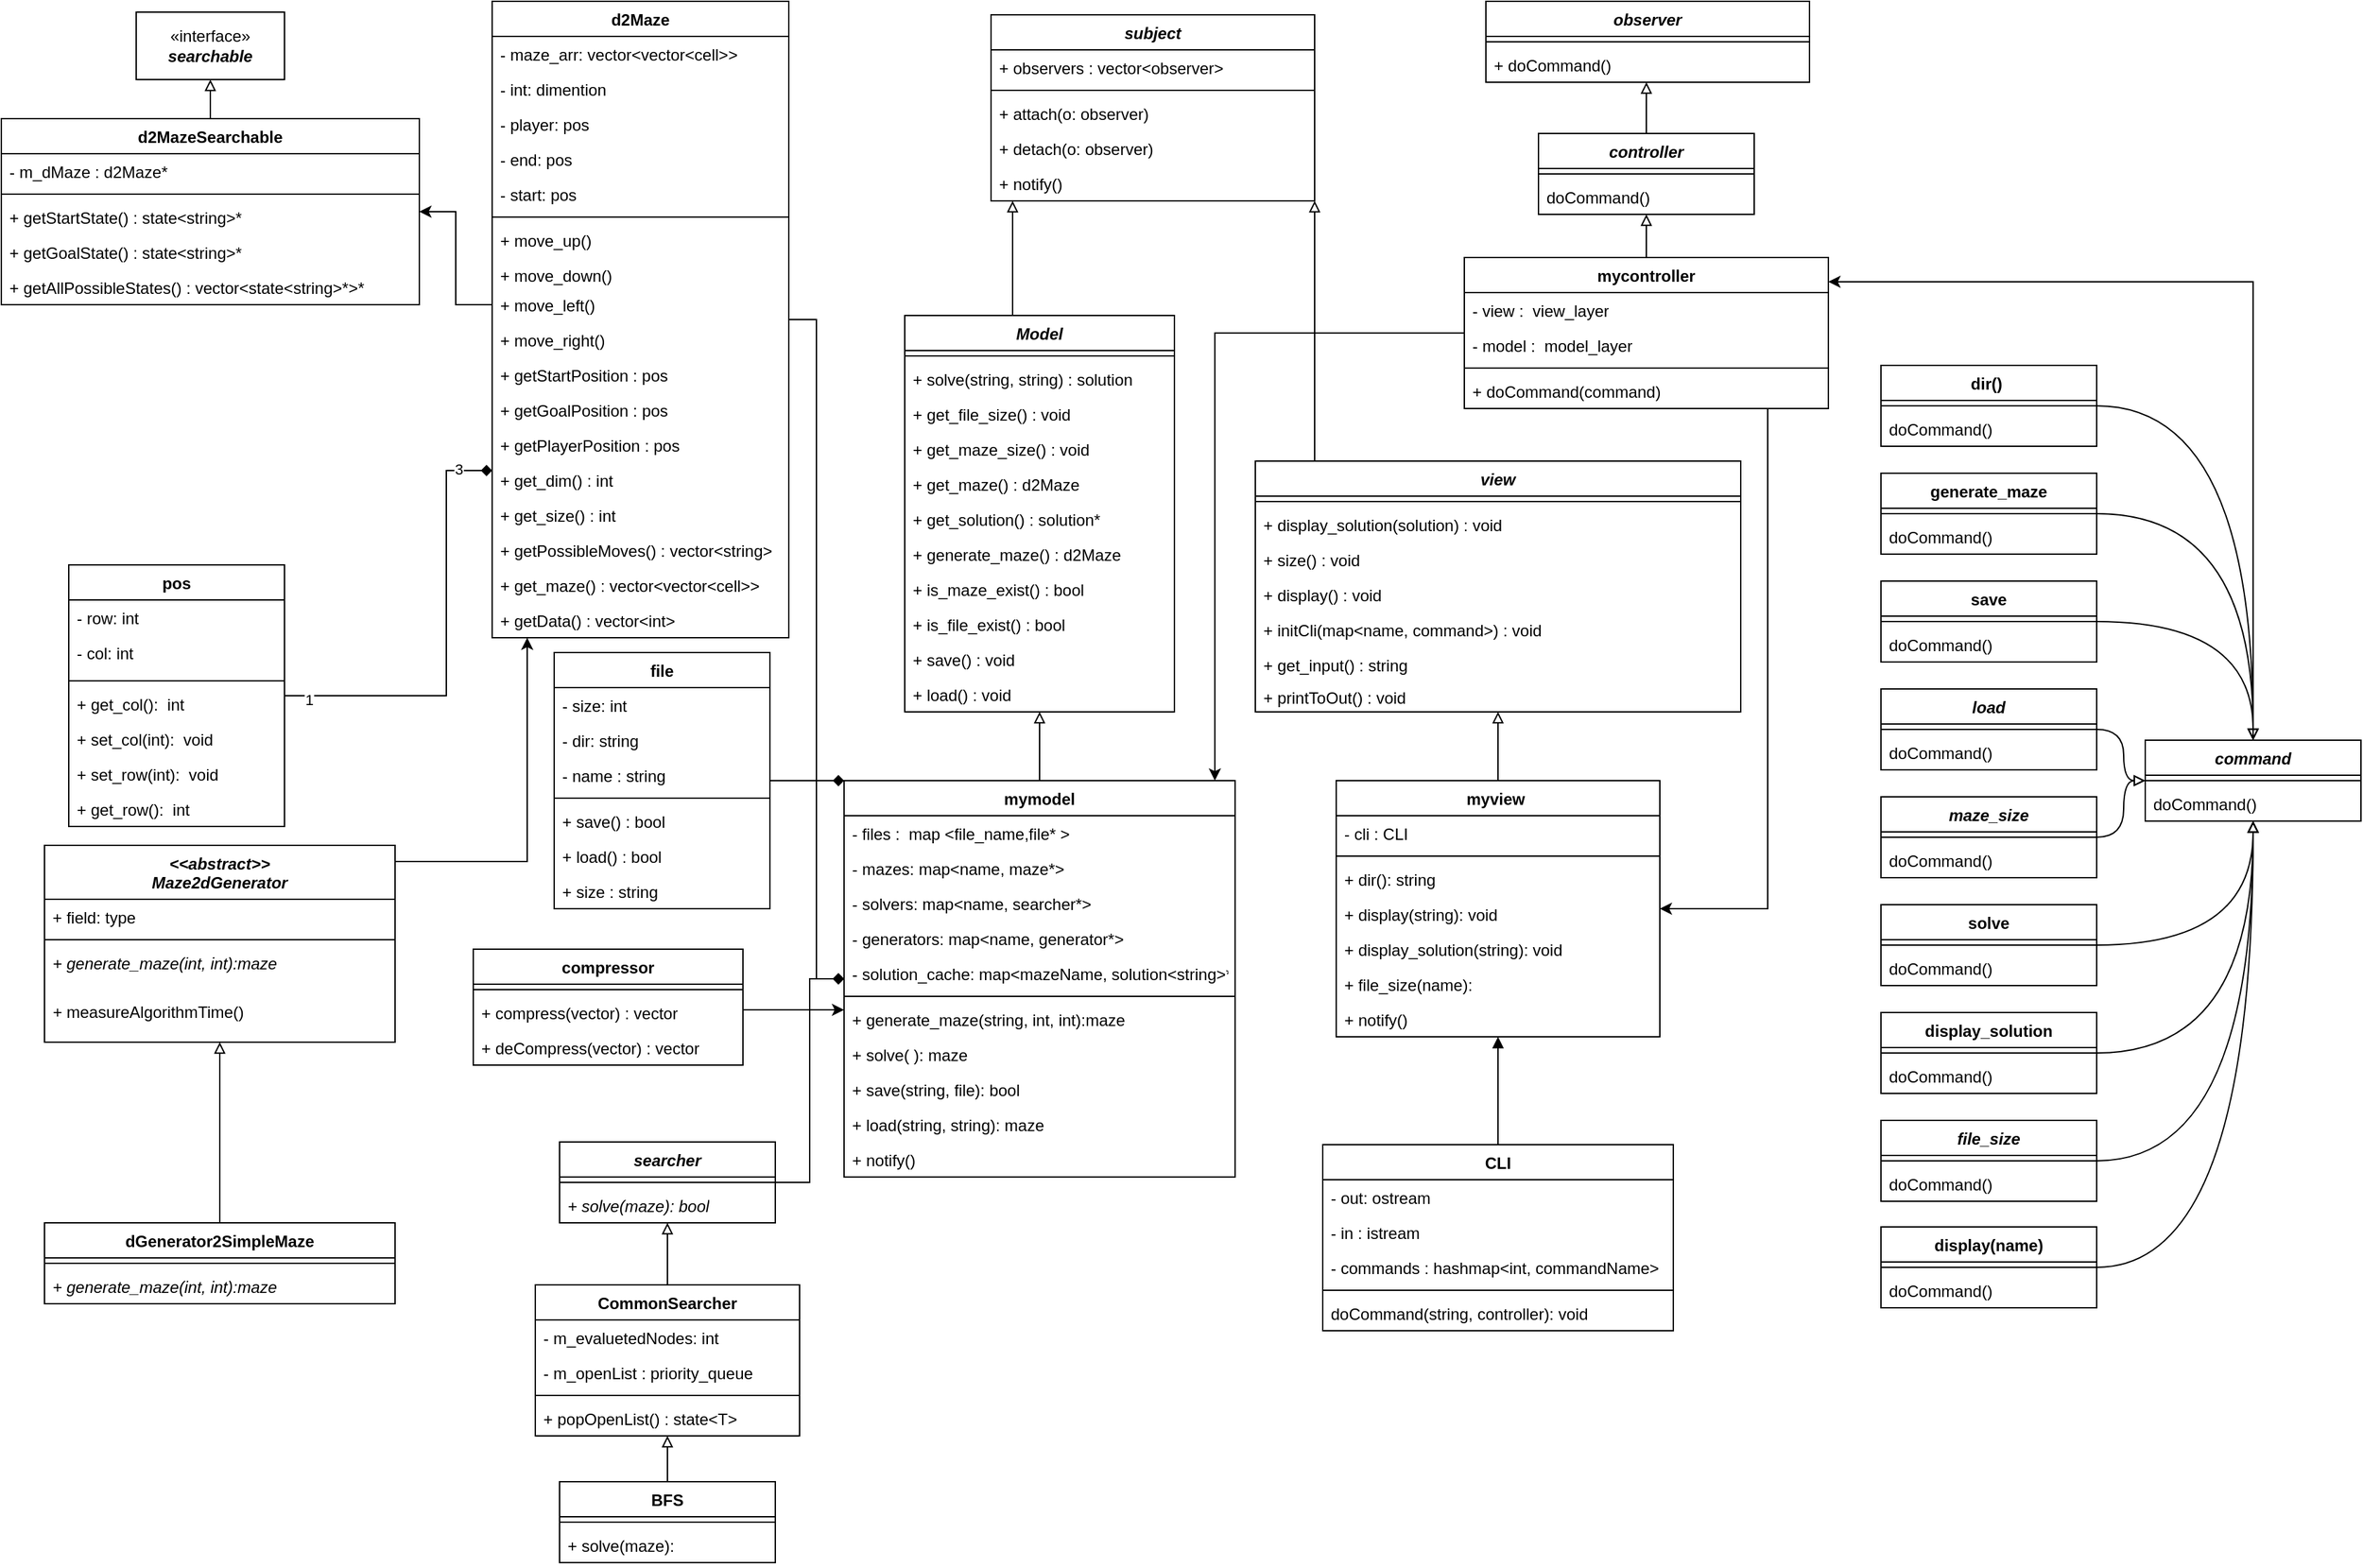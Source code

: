 <mxfile version="21.6.5" type="device">
  <diagram id="C5RBs43oDa-KdzZeNtuy" name="Page-1">
    <mxGraphModel dx="1060" dy="621" grid="1" gridSize="10" guides="1" tooltips="1" connect="1" arrows="1" fold="1" page="1" pageScale="1" pageWidth="1920" pageHeight="1200" math="0" shadow="0">
      <root>
        <mxCell id="WIyWlLk6GJQsqaUBKTNV-0" />
        <mxCell id="WIyWlLk6GJQsqaUBKTNV-1" parent="WIyWlLk6GJQsqaUBKTNV-0" />
        <mxCell id="Aom7ksUXfzKMNGs9SRL8-239" style="edgeStyle=elbowEdgeStyle;rounded=0;orthogonalLoop=1;jettySize=auto;html=1;endArrow=diamond;endFill=1;" parent="WIyWlLk6GJQsqaUBKTNV-1" source="Aom7ksUXfzKMNGs9SRL8-19" edge="1" target="Aom7ksUXfzKMNGs9SRL8-120">
          <mxGeometry relative="1" as="geometry">
            <mxPoint x="352" y="544" as="sourcePoint" />
            <mxPoint x="704.88" y="570.068" as="targetPoint" />
          </mxGeometry>
        </mxCell>
        <mxCell id="Aom7ksUXfzKMNGs9SRL8-19" value="d2Maze" style="swimlane;fontStyle=1;align=center;verticalAlign=top;childLayout=stackLayout;horizontal=1;startSize=26;horizontalStack=0;resizeParent=1;resizeParentMax=0;resizeLast=0;collapsible=1;marginBottom=0;whiteSpace=wrap;html=1;" parent="WIyWlLk6GJQsqaUBKTNV-1" vertex="1">
          <mxGeometry x="374" y="32" width="220" height="472" as="geometry" />
        </mxCell>
        <mxCell id="Aom7ksUXfzKMNGs9SRL8-20" value="- maze_arr: vector&amp;lt;vector&amp;lt;cell&amp;gt;&amp;gt;" style="text;strokeColor=none;fillColor=none;align=left;verticalAlign=top;spacingLeft=4;spacingRight=4;overflow=hidden;rotatable=0;points=[[0,0.5],[1,0.5]];portConstraint=eastwest;whiteSpace=wrap;html=1;" parent="Aom7ksUXfzKMNGs9SRL8-19" vertex="1">
          <mxGeometry y="26" width="220" height="26" as="geometry" />
        </mxCell>
        <mxCell id="Aom7ksUXfzKMNGs9SRL8-22" value="- int: dimention&amp;nbsp;" style="text;strokeColor=none;fillColor=none;align=left;verticalAlign=top;spacingLeft=4;spacingRight=4;overflow=hidden;rotatable=0;points=[[0,0.5],[1,0.5]];portConstraint=eastwest;whiteSpace=wrap;html=1;" parent="Aom7ksUXfzKMNGs9SRL8-19" vertex="1">
          <mxGeometry y="52" width="220" height="26" as="geometry" />
        </mxCell>
        <mxCell id="Aom7ksUXfzKMNGs9SRL8-23" value="- player: pos" style="text;strokeColor=none;fillColor=none;align=left;verticalAlign=top;spacingLeft=4;spacingRight=4;overflow=hidden;rotatable=0;points=[[0,0.5],[1,0.5]];portConstraint=eastwest;whiteSpace=wrap;html=1;" parent="Aom7ksUXfzKMNGs9SRL8-19" vertex="1">
          <mxGeometry y="78" width="220" height="26" as="geometry" />
        </mxCell>
        <mxCell id="Aom7ksUXfzKMNGs9SRL8-38" value="- end: pos" style="text;strokeColor=none;fillColor=none;align=left;verticalAlign=top;spacingLeft=4;spacingRight=4;overflow=hidden;rotatable=0;points=[[0,0.5],[1,0.5]];portConstraint=eastwest;whiteSpace=wrap;html=1;" parent="Aom7ksUXfzKMNGs9SRL8-19" vertex="1">
          <mxGeometry y="104" width="220" height="26" as="geometry" />
        </mxCell>
        <mxCell id="Aom7ksUXfzKMNGs9SRL8-37" value="- start: pos" style="text;strokeColor=none;fillColor=none;align=left;verticalAlign=top;spacingLeft=4;spacingRight=4;overflow=hidden;rotatable=0;points=[[0,0.5],[1,0.5]];portConstraint=eastwest;whiteSpace=wrap;html=1;" parent="Aom7ksUXfzKMNGs9SRL8-19" vertex="1">
          <mxGeometry y="130" width="220" height="26" as="geometry" />
        </mxCell>
        <mxCell id="Aom7ksUXfzKMNGs9SRL8-21" value="" style="line;strokeWidth=1;fillColor=none;align=left;verticalAlign=middle;spacingTop=-1;spacingLeft=3;spacingRight=3;rotatable=0;labelPosition=right;points=[];portConstraint=eastwest;strokeColor=inherit;" parent="Aom7ksUXfzKMNGs9SRL8-19" vertex="1">
          <mxGeometry y="156" width="220" height="8" as="geometry" />
        </mxCell>
        <mxCell id="Aom7ksUXfzKMNGs9SRL8-24" value="+ move_up()" style="text;strokeColor=none;fillColor=none;align=left;verticalAlign=top;spacingLeft=4;spacingRight=4;overflow=hidden;rotatable=0;points=[[0,0.5],[1,0.5]];portConstraint=eastwest;whiteSpace=wrap;html=1;" parent="Aom7ksUXfzKMNGs9SRL8-19" vertex="1">
          <mxGeometry y="164" width="220" height="26" as="geometry" />
        </mxCell>
        <mxCell id="Aom7ksUXfzKMNGs9SRL8-25" value="+ move_down()" style="text;strokeColor=none;fillColor=none;align=left;verticalAlign=top;spacingLeft=4;spacingRight=4;overflow=hidden;rotatable=0;points=[[0,0.5],[1,0.5]];portConstraint=eastwest;whiteSpace=wrap;html=1;" parent="Aom7ksUXfzKMNGs9SRL8-19" vertex="1">
          <mxGeometry y="190" width="220" height="22" as="geometry" />
        </mxCell>
        <mxCell id="Aom7ksUXfzKMNGs9SRL8-26" value="+ move_left()" style="text;strokeColor=none;fillColor=none;align=left;verticalAlign=top;spacingLeft=4;spacingRight=4;overflow=hidden;rotatable=0;points=[[0,0.5],[1,0.5]];portConstraint=eastwest;whiteSpace=wrap;html=1;" parent="Aom7ksUXfzKMNGs9SRL8-19" vertex="1">
          <mxGeometry y="212" width="220" height="26" as="geometry" />
        </mxCell>
        <mxCell id="Aom7ksUXfzKMNGs9SRL8-32" value="+ move_right()" style="text;strokeColor=none;fillColor=none;align=left;verticalAlign=top;spacingLeft=4;spacingRight=4;overflow=hidden;rotatable=0;points=[[0,0.5],[1,0.5]];portConstraint=eastwest;whiteSpace=wrap;html=1;" parent="Aom7ksUXfzKMNGs9SRL8-19" vertex="1">
          <mxGeometry y="238" width="220" height="26" as="geometry" />
        </mxCell>
        <mxCell id="N_na5Hvvak2LhgR9_9NA-84" value="+ getStartPosition : pos" style="text;strokeColor=none;fillColor=none;align=left;verticalAlign=top;spacingLeft=4;spacingRight=4;overflow=hidden;rotatable=0;points=[[0,0.5],[1,0.5]];portConstraint=eastwest;whiteSpace=wrap;html=1;" vertex="1" parent="Aom7ksUXfzKMNGs9SRL8-19">
          <mxGeometry y="264" width="220" height="26" as="geometry" />
        </mxCell>
        <mxCell id="N_na5Hvvak2LhgR9_9NA-85" value="+ getGoalPosition : pos" style="text;strokeColor=none;fillColor=none;align=left;verticalAlign=top;spacingLeft=4;spacingRight=4;overflow=hidden;rotatable=0;points=[[0,0.5],[1,0.5]];portConstraint=eastwest;whiteSpace=wrap;html=1;" vertex="1" parent="Aom7ksUXfzKMNGs9SRL8-19">
          <mxGeometry y="290" width="220" height="26" as="geometry" />
        </mxCell>
        <mxCell id="N_na5Hvvak2LhgR9_9NA-86" value="+ getPlayerPosition : pos" style="text;strokeColor=none;fillColor=none;align=left;verticalAlign=top;spacingLeft=4;spacingRight=4;overflow=hidden;rotatable=0;points=[[0,0.5],[1,0.5]];portConstraint=eastwest;whiteSpace=wrap;html=1;" vertex="1" parent="Aom7ksUXfzKMNGs9SRL8-19">
          <mxGeometry y="316" width="220" height="26" as="geometry" />
        </mxCell>
        <mxCell id="N_na5Hvvak2LhgR9_9NA-87" value="+ get_dim() : int" style="text;strokeColor=none;fillColor=none;align=left;verticalAlign=top;spacingLeft=4;spacingRight=4;overflow=hidden;rotatable=0;points=[[0,0.5],[1,0.5]];portConstraint=eastwest;whiteSpace=wrap;html=1;" vertex="1" parent="Aom7ksUXfzKMNGs9SRL8-19">
          <mxGeometry y="342" width="220" height="26" as="geometry" />
        </mxCell>
        <mxCell id="N_na5Hvvak2LhgR9_9NA-88" value="+ get_size() : int" style="text;strokeColor=none;fillColor=none;align=left;verticalAlign=top;spacingLeft=4;spacingRight=4;overflow=hidden;rotatable=0;points=[[0,0.5],[1,0.5]];portConstraint=eastwest;whiteSpace=wrap;html=1;" vertex="1" parent="Aom7ksUXfzKMNGs9SRL8-19">
          <mxGeometry y="368" width="220" height="26" as="geometry" />
        </mxCell>
        <mxCell id="N_na5Hvvak2LhgR9_9NA-89" value="+ getPossibleMoves() : vector&amp;lt;string&amp;gt;" style="text;strokeColor=none;fillColor=none;align=left;verticalAlign=top;spacingLeft=4;spacingRight=4;overflow=hidden;rotatable=0;points=[[0,0.5],[1,0.5]];portConstraint=eastwest;whiteSpace=wrap;html=1;" vertex="1" parent="Aom7ksUXfzKMNGs9SRL8-19">
          <mxGeometry y="394" width="220" height="26" as="geometry" />
        </mxCell>
        <mxCell id="N_na5Hvvak2LhgR9_9NA-90" value="+ get_maze() : vector&amp;lt;vector&amp;lt;cell&amp;gt;&amp;gt;" style="text;strokeColor=none;fillColor=none;align=left;verticalAlign=top;spacingLeft=4;spacingRight=4;overflow=hidden;rotatable=0;points=[[0,0.5],[1,0.5]];portConstraint=eastwest;whiteSpace=wrap;html=1;" vertex="1" parent="Aom7ksUXfzKMNGs9SRL8-19">
          <mxGeometry y="420" width="220" height="26" as="geometry" />
        </mxCell>
        <mxCell id="N_na5Hvvak2LhgR9_9NA-91" value="+ getData() : vector&amp;lt;int&amp;gt;" style="text;strokeColor=none;fillColor=none;align=left;verticalAlign=top;spacingLeft=4;spacingRight=4;overflow=hidden;rotatable=0;points=[[0,0.5],[1,0.5]];portConstraint=eastwest;whiteSpace=wrap;html=1;" vertex="1" parent="Aom7ksUXfzKMNGs9SRL8-19">
          <mxGeometry y="446" width="220" height="26" as="geometry" />
        </mxCell>
        <mxCell id="Aom7ksUXfzKMNGs9SRL8-64" value="&lt;i&gt;&amp;lt;&amp;lt;abstract&amp;gt;&amp;gt;&lt;br&gt;Maze2dGenerator&lt;/i&gt;" style="swimlane;fontStyle=1;align=center;verticalAlign=top;childLayout=stackLayout;horizontal=1;startSize=40;horizontalStack=0;resizeParent=1;resizeParentMax=0;resizeLast=0;collapsible=1;marginBottom=0;whiteSpace=wrap;html=1;" parent="WIyWlLk6GJQsqaUBKTNV-1" vertex="1">
          <mxGeometry x="42" y="658" width="260" height="146" as="geometry">
            <mxRectangle x="540" y="440" width="140" height="40" as="alternateBounds" />
          </mxGeometry>
        </mxCell>
        <mxCell id="Aom7ksUXfzKMNGs9SRL8-65" value="+ field: type" style="text;strokeColor=none;fillColor=none;align=left;verticalAlign=top;spacingLeft=4;spacingRight=4;overflow=hidden;rotatable=0;points=[[0,0.5],[1,0.5]];portConstraint=eastwest;whiteSpace=wrap;html=1;" parent="Aom7ksUXfzKMNGs9SRL8-64" vertex="1">
          <mxGeometry y="40" width="260" height="26" as="geometry" />
        </mxCell>
        <mxCell id="Aom7ksUXfzKMNGs9SRL8-66" value="" style="line;strokeWidth=1;fillColor=none;align=left;verticalAlign=middle;spacingTop=-1;spacingLeft=3;spacingRight=3;rotatable=0;labelPosition=right;points=[];portConstraint=eastwest;strokeColor=inherit;" parent="Aom7ksUXfzKMNGs9SRL8-64" vertex="1">
          <mxGeometry y="66" width="260" height="8" as="geometry" />
        </mxCell>
        <mxCell id="Aom7ksUXfzKMNGs9SRL8-67" value="&lt;i&gt;+ generate_maze(int, int):maze&amp;nbsp;&lt;/i&gt;" style="text;strokeColor=none;fillColor=none;align=left;verticalAlign=top;spacingLeft=4;spacingRight=4;overflow=hidden;rotatable=0;points=[[0,0.5],[1,0.5]];portConstraint=eastwest;whiteSpace=wrap;html=1;" parent="Aom7ksUXfzKMNGs9SRL8-64" vertex="1">
          <mxGeometry y="74" width="260" height="36" as="geometry" />
        </mxCell>
        <mxCell id="Aom7ksUXfzKMNGs9SRL8-75" value="&lt;i&gt;+&amp;nbsp;&lt;/i&gt;measureAlgorithmTime()" style="text;strokeColor=none;fillColor=none;align=left;verticalAlign=top;spacingLeft=4;spacingRight=4;overflow=hidden;rotatable=0;points=[[0,0.5],[1,0.5]];portConstraint=eastwest;whiteSpace=wrap;html=1;" parent="Aom7ksUXfzKMNGs9SRL8-64" vertex="1">
          <mxGeometry y="110" width="260" height="36" as="geometry" />
        </mxCell>
        <mxCell id="Aom7ksUXfzKMNGs9SRL8-74" style="edgeStyle=orthogonalEdgeStyle;rounded=0;orthogonalLoop=1;jettySize=auto;html=1;" parent="WIyWlLk6GJQsqaUBKTNV-1" source="Aom7ksUXfzKMNGs9SRL8-64" target="Aom7ksUXfzKMNGs9SRL8-19" edge="1">
          <mxGeometry relative="1" as="geometry">
            <mxPoint x="308" y="788.0" as="sourcePoint" />
            <mxPoint x="388.8" y="192.108" as="targetPoint" />
            <Array as="points">
              <mxPoint x="400" y="670" />
            </Array>
          </mxGeometry>
        </mxCell>
        <mxCell id="Aom7ksUXfzKMNGs9SRL8-192" style="edgeStyle=orthogonalEdgeStyle;rounded=0;orthogonalLoop=1;jettySize=auto;html=1;endArrow=block;endFill=0;" parent="WIyWlLk6GJQsqaUBKTNV-1" source="Aom7ksUXfzKMNGs9SRL8-76" target="Aom7ksUXfzKMNGs9SRL8-64" edge="1">
          <mxGeometry relative="1" as="geometry" />
        </mxCell>
        <mxCell id="Aom7ksUXfzKMNGs9SRL8-76" value="dGenerator2SimpleMaze" style="swimlane;fontStyle=1;align=center;verticalAlign=top;childLayout=stackLayout;horizontal=1;startSize=26;horizontalStack=0;resizeParent=1;resizeParentMax=0;resizeLast=0;collapsible=1;marginBottom=0;whiteSpace=wrap;html=1;" parent="WIyWlLk6GJQsqaUBKTNV-1" vertex="1">
          <mxGeometry x="42" y="938" width="260" height="60" as="geometry" />
        </mxCell>
        <mxCell id="Aom7ksUXfzKMNGs9SRL8-78" value="" style="line;strokeWidth=1;fillColor=none;align=left;verticalAlign=middle;spacingTop=-1;spacingLeft=3;spacingRight=3;rotatable=0;labelPosition=right;points=[];portConstraint=eastwest;strokeColor=inherit;" parent="Aom7ksUXfzKMNGs9SRL8-76" vertex="1">
          <mxGeometry y="26" width="260" height="8" as="geometry" />
        </mxCell>
        <mxCell id="Aom7ksUXfzKMNGs9SRL8-79" value="&lt;i style=&quot;border-color: var(--border-color);&quot;&gt;+ generate_maze(int, int):maze&amp;nbsp;&lt;/i&gt;" style="text;strokeColor=none;fillColor=none;align=left;verticalAlign=top;spacingLeft=4;spacingRight=4;overflow=hidden;rotatable=0;points=[[0,0.5],[1,0.5]];portConstraint=eastwest;whiteSpace=wrap;html=1;" parent="Aom7ksUXfzKMNGs9SRL8-76" vertex="1">
          <mxGeometry y="34" width="260" height="26" as="geometry" />
        </mxCell>
        <mxCell id="Aom7ksUXfzKMNGs9SRL8-241" style="edgeStyle=elbowEdgeStyle;rounded=0;orthogonalLoop=1;jettySize=auto;html=1;endArrow=diamond;endFill=1;" parent="WIyWlLk6GJQsqaUBKTNV-1" source="Aom7ksUXfzKMNGs9SRL8-81" edge="1" target="Aom7ksUXfzKMNGs9SRL8-120">
          <mxGeometry relative="1" as="geometry">
            <Array as="points">
              <mxPoint x="642" y="771" />
            </Array>
            <mxPoint x="352" y="825" as="sourcePoint" />
            <mxPoint x="704" y="610" as="targetPoint" />
          </mxGeometry>
        </mxCell>
        <mxCell id="Aom7ksUXfzKMNGs9SRL8-81" value="file" style="swimlane;fontStyle=1;align=center;verticalAlign=top;childLayout=stackLayout;horizontal=1;startSize=26;horizontalStack=0;resizeParent=1;resizeParentMax=0;resizeLast=0;collapsible=1;marginBottom=0;whiteSpace=wrap;html=1;" parent="WIyWlLk6GJQsqaUBKTNV-1" vertex="1">
          <mxGeometry x="420" y="515" width="160" height="190" as="geometry">
            <mxRectangle x="600" y="370" width="60" height="30" as="alternateBounds" />
          </mxGeometry>
        </mxCell>
        <mxCell id="Aom7ksUXfzKMNGs9SRL8-82" value="- size: int" style="text;strokeColor=none;fillColor=none;align=left;verticalAlign=top;spacingLeft=4;spacingRight=4;overflow=hidden;rotatable=0;points=[[0,0.5],[1,0.5]];portConstraint=eastwest;whiteSpace=wrap;html=1;" parent="Aom7ksUXfzKMNGs9SRL8-81" vertex="1">
          <mxGeometry y="26" width="160" height="26" as="geometry" />
        </mxCell>
        <mxCell id="Aom7ksUXfzKMNGs9SRL8-88" value="- dir: string" style="text;strokeColor=none;fillColor=none;align=left;verticalAlign=top;spacingLeft=4;spacingRight=4;overflow=hidden;rotatable=0;points=[[0,0.5],[1,0.5]];portConstraint=eastwest;whiteSpace=wrap;html=1;" parent="Aom7ksUXfzKMNGs9SRL8-81" vertex="1">
          <mxGeometry y="52" width="160" height="26" as="geometry" />
        </mxCell>
        <mxCell id="Aom7ksUXfzKMNGs9SRL8-111" value="- name : string" style="text;strokeColor=none;fillColor=none;align=left;verticalAlign=top;spacingLeft=4;spacingRight=4;overflow=hidden;rotatable=0;points=[[0,0.5],[1,0.5]];portConstraint=eastwest;whiteSpace=wrap;html=1;" parent="Aom7ksUXfzKMNGs9SRL8-81" vertex="1">
          <mxGeometry y="78" width="160" height="26" as="geometry" />
        </mxCell>
        <mxCell id="Aom7ksUXfzKMNGs9SRL8-83" value="" style="line;strokeWidth=1;fillColor=none;align=left;verticalAlign=middle;spacingTop=-1;spacingLeft=3;spacingRight=3;rotatable=0;labelPosition=right;points=[];portConstraint=eastwest;strokeColor=inherit;" parent="Aom7ksUXfzKMNGs9SRL8-81" vertex="1">
          <mxGeometry y="104" width="160" height="8" as="geometry" />
        </mxCell>
        <mxCell id="Aom7ksUXfzKMNGs9SRL8-84" value="+ save() : bool&amp;nbsp;" style="text;strokeColor=none;fillColor=none;align=left;verticalAlign=top;spacingLeft=4;spacingRight=4;overflow=hidden;rotatable=0;points=[[0,0.5],[1,0.5]];portConstraint=eastwest;whiteSpace=wrap;html=1;" parent="Aom7ksUXfzKMNGs9SRL8-81" vertex="1">
          <mxGeometry y="112" width="160" height="26" as="geometry" />
        </mxCell>
        <mxCell id="Aom7ksUXfzKMNGs9SRL8-85" value="+ load() : bool&amp;nbsp;" style="text;strokeColor=none;fillColor=none;align=left;verticalAlign=top;spacingLeft=4;spacingRight=4;overflow=hidden;rotatable=0;points=[[0,0.5],[1,0.5]];portConstraint=eastwest;whiteSpace=wrap;html=1;" parent="Aom7ksUXfzKMNGs9SRL8-81" vertex="1">
          <mxGeometry y="138" width="160" height="26" as="geometry" />
        </mxCell>
        <mxCell id="Aom7ksUXfzKMNGs9SRL8-87" value="+ size : string&amp;nbsp;" style="text;strokeColor=none;fillColor=none;align=left;verticalAlign=top;spacingLeft=4;spacingRight=4;overflow=hidden;rotatable=0;points=[[0,0.5],[1,0.5]];portConstraint=eastwest;whiteSpace=wrap;html=1;" parent="Aom7ksUXfzKMNGs9SRL8-81" vertex="1">
          <mxGeometry y="164" width="160" height="26" as="geometry" />
        </mxCell>
        <mxCell id="Aom7ksUXfzKMNGs9SRL8-151" style="edgeStyle=elbowEdgeStyle;rounded=0;orthogonalLoop=1;jettySize=auto;html=1;endArrow=diamond;endFill=1;" parent="WIyWlLk6GJQsqaUBKTNV-1" source="Aom7ksUXfzKMNGs9SRL8-93" edge="1" target="Aom7ksUXfzKMNGs9SRL8-120">
          <mxGeometry relative="1" as="geometry">
            <mxPoint x="707.3" y="629.99" as="targetPoint" />
          </mxGeometry>
        </mxCell>
        <mxCell id="Aom7ksUXfzKMNGs9SRL8-93" value="&lt;i&gt;searcher&lt;/i&gt;" style="swimlane;fontStyle=1;align=center;verticalAlign=top;childLayout=stackLayout;horizontal=1;startSize=26;horizontalStack=0;resizeParent=1;resizeParentMax=0;resizeLast=0;collapsible=1;marginBottom=0;whiteSpace=wrap;html=1;" parent="WIyWlLk6GJQsqaUBKTNV-1" vertex="1">
          <mxGeometry x="424" y="878" width="160" height="60" as="geometry" />
        </mxCell>
        <mxCell id="Aom7ksUXfzKMNGs9SRL8-95" value="" style="line;strokeWidth=1;fillColor=none;align=left;verticalAlign=middle;spacingTop=-1;spacingLeft=3;spacingRight=3;rotatable=0;labelPosition=right;points=[];portConstraint=eastwest;strokeColor=inherit;" parent="Aom7ksUXfzKMNGs9SRL8-93" vertex="1">
          <mxGeometry y="26" width="160" height="8" as="geometry" />
        </mxCell>
        <mxCell id="Aom7ksUXfzKMNGs9SRL8-96" value="&lt;i&gt;+ solve(maze): bool&lt;/i&gt;" style="text;strokeColor=none;fillColor=none;align=left;verticalAlign=top;spacingLeft=4;spacingRight=4;overflow=hidden;rotatable=0;points=[[0,0.5],[1,0.5]];portConstraint=eastwest;whiteSpace=wrap;html=1;" parent="Aom7ksUXfzKMNGs9SRL8-93" vertex="1">
          <mxGeometry y="34" width="160" height="26" as="geometry" />
        </mxCell>
        <mxCell id="N_na5Hvvak2LhgR9_9NA-80" style="rounded=0;orthogonalLoop=1;jettySize=auto;html=1;endArrow=block;endFill=0;" edge="1" parent="WIyWlLk6GJQsqaUBKTNV-1" source="Aom7ksUXfzKMNGs9SRL8-101" target="N_na5Hvvak2LhgR9_9NA-75">
          <mxGeometry relative="1" as="geometry" />
        </mxCell>
        <mxCell id="Aom7ksUXfzKMNGs9SRL8-101" value="BFS" style="swimlane;fontStyle=1;align=center;verticalAlign=top;childLayout=stackLayout;horizontal=1;startSize=26;horizontalStack=0;resizeParent=1;resizeParentMax=0;resizeLast=0;collapsible=1;marginBottom=0;whiteSpace=wrap;html=1;" parent="WIyWlLk6GJQsqaUBKTNV-1" vertex="1">
          <mxGeometry x="424" y="1130" width="160" height="60" as="geometry" />
        </mxCell>
        <mxCell id="Aom7ksUXfzKMNGs9SRL8-102" value="" style="line;strokeWidth=1;fillColor=none;align=left;verticalAlign=middle;spacingTop=-1;spacingLeft=3;spacingRight=3;rotatable=0;labelPosition=right;points=[];portConstraint=eastwest;strokeColor=inherit;" parent="Aom7ksUXfzKMNGs9SRL8-101" vertex="1">
          <mxGeometry y="26" width="160" height="8" as="geometry" />
        </mxCell>
        <mxCell id="Aom7ksUXfzKMNGs9SRL8-103" value="+ solve(maze):" style="text;strokeColor=none;fillColor=none;align=left;verticalAlign=top;spacingLeft=4;spacingRight=4;overflow=hidden;rotatable=0;points=[[0,0.5],[1,0.5]];portConstraint=eastwest;whiteSpace=wrap;html=1;" parent="Aom7ksUXfzKMNGs9SRL8-101" vertex="1">
          <mxGeometry y="34" width="160" height="26" as="geometry" />
        </mxCell>
        <mxCell id="awcwQDgCzQy2FFHCzUAw-24" style="edgeStyle=elbowEdgeStyle;rounded=0;orthogonalLoop=1;jettySize=auto;html=1;" parent="WIyWlLk6GJQsqaUBKTNV-1" source="Aom7ksUXfzKMNGs9SRL8-107" target="Aom7ksUXfzKMNGs9SRL8-115" edge="1">
          <mxGeometry relative="1" as="geometry">
            <Array as="points">
              <mxPoint x="1320" y="500" />
            </Array>
          </mxGeometry>
        </mxCell>
        <mxCell id="awcwQDgCzQy2FFHCzUAw-25" style="edgeStyle=elbowEdgeStyle;rounded=0;orthogonalLoop=1;jettySize=auto;html=1;" parent="WIyWlLk6GJQsqaUBKTNV-1" source="Aom7ksUXfzKMNGs9SRL8-107" target="Aom7ksUXfzKMNGs9SRL8-120" edge="1">
          <mxGeometry relative="1" as="geometry">
            <Array as="points">
              <mxPoint x="910" y="500" />
            </Array>
          </mxGeometry>
        </mxCell>
        <mxCell id="awcwQDgCzQy2FFHCzUAw-33" style="edgeStyle=orthogonalEdgeStyle;rounded=0;orthogonalLoop=1;jettySize=auto;html=1;entryX=0.496;entryY=1;entryDx=0;entryDy=0;entryPerimeter=0;endArrow=block;endFill=0;" parent="WIyWlLk6GJQsqaUBKTNV-1" source="N_na5Hvvak2LhgR9_9NA-69" target="awcwQDgCzQy2FFHCzUAw-29" edge="1">
          <mxGeometry relative="1" as="geometry" />
        </mxCell>
        <mxCell id="N_na5Hvvak2LhgR9_9NA-73" style="edgeStyle=orthogonalEdgeStyle;rounded=0;orthogonalLoop=1;jettySize=auto;html=1;endArrow=block;endFill=0;" edge="1" parent="WIyWlLk6GJQsqaUBKTNV-1" source="Aom7ksUXfzKMNGs9SRL8-107" target="N_na5Hvvak2LhgR9_9NA-69">
          <mxGeometry relative="1" as="geometry" />
        </mxCell>
        <mxCell id="Aom7ksUXfzKMNGs9SRL8-107" value="mycontroller" style="swimlane;fontStyle=1;align=center;verticalAlign=top;childLayout=stackLayout;horizontal=1;startSize=26;horizontalStack=0;resizeParent=1;resizeParentMax=0;resizeLast=0;collapsible=1;marginBottom=0;whiteSpace=wrap;html=1;" parent="WIyWlLk6GJQsqaUBKTNV-1" vertex="1">
          <mxGeometry x="1095" y="222" width="270" height="112" as="geometry" />
        </mxCell>
        <mxCell id="Aom7ksUXfzKMNGs9SRL8-108" value="- view :&amp;nbsp; view_layer" style="text;strokeColor=none;fillColor=none;align=left;verticalAlign=top;spacingLeft=4;spacingRight=4;overflow=hidden;rotatable=0;points=[[0,0.5],[1,0.5]];portConstraint=eastwest;whiteSpace=wrap;html=1;" parent="Aom7ksUXfzKMNGs9SRL8-107" vertex="1">
          <mxGeometry y="26" width="270" height="26" as="geometry" />
        </mxCell>
        <mxCell id="Aom7ksUXfzKMNGs9SRL8-112" value="- model :&amp;nbsp; model_layer" style="text;strokeColor=none;fillColor=none;align=left;verticalAlign=top;spacingLeft=4;spacingRight=4;overflow=hidden;rotatable=0;points=[[0,0.5],[1,0.5]];portConstraint=eastwest;whiteSpace=wrap;html=1;" parent="Aom7ksUXfzKMNGs9SRL8-107" vertex="1">
          <mxGeometry y="52" width="270" height="26" as="geometry" />
        </mxCell>
        <mxCell id="Aom7ksUXfzKMNGs9SRL8-109" value="" style="line;strokeWidth=1;fillColor=none;align=left;verticalAlign=middle;spacingTop=-1;spacingLeft=3;spacingRight=3;rotatable=0;labelPosition=right;points=[];portConstraint=eastwest;strokeColor=inherit;" parent="Aom7ksUXfzKMNGs9SRL8-107" vertex="1">
          <mxGeometry y="78" width="270" height="8" as="geometry" />
        </mxCell>
        <mxCell id="Aom7ksUXfzKMNGs9SRL8-110" value="+ doCommand(command)" style="text;strokeColor=none;fillColor=none;align=left;verticalAlign=top;spacingLeft=4;spacingRight=4;overflow=hidden;rotatable=0;points=[[0,0.5],[1,0.5]];portConstraint=eastwest;whiteSpace=wrap;html=1;" parent="Aom7ksUXfzKMNGs9SRL8-107" vertex="1">
          <mxGeometry y="86" width="270" height="26" as="geometry" />
        </mxCell>
        <mxCell id="N_na5Hvvak2LhgR9_9NA-42" style="edgeStyle=orthogonalEdgeStyle;rounded=0;orthogonalLoop=1;jettySize=auto;html=1;endArrow=block;endFill=0;" edge="1" parent="WIyWlLk6GJQsqaUBKTNV-1" source="Aom7ksUXfzKMNGs9SRL8-115" target="N_na5Hvvak2LhgR9_9NA-24">
          <mxGeometry relative="1" as="geometry" />
        </mxCell>
        <mxCell id="Aom7ksUXfzKMNGs9SRL8-115" value="myview&amp;nbsp;" style="swimlane;fontStyle=1;align=center;verticalAlign=top;childLayout=stackLayout;horizontal=1;startSize=26;horizontalStack=0;resizeParent=1;resizeParentMax=0;resizeLast=0;collapsible=1;marginBottom=0;whiteSpace=wrap;html=1;" parent="WIyWlLk6GJQsqaUBKTNV-1" vertex="1">
          <mxGeometry x="1000" y="610" width="240" height="190" as="geometry" />
        </mxCell>
        <mxCell id="Aom7ksUXfzKMNGs9SRL8-116" value="- cli : CLI" style="text;strokeColor=none;fillColor=none;align=left;verticalAlign=top;spacingLeft=4;spacingRight=4;overflow=hidden;rotatable=0;points=[[0,0.5],[1,0.5]];portConstraint=eastwest;whiteSpace=wrap;html=1;" parent="Aom7ksUXfzKMNGs9SRL8-115" vertex="1">
          <mxGeometry y="26" width="240" height="26" as="geometry" />
        </mxCell>
        <mxCell id="Aom7ksUXfzKMNGs9SRL8-117" value="" style="line;strokeWidth=1;fillColor=none;align=left;verticalAlign=middle;spacingTop=-1;spacingLeft=3;spacingRight=3;rotatable=0;labelPosition=right;points=[];portConstraint=eastwest;strokeColor=inherit;" parent="Aom7ksUXfzKMNGs9SRL8-115" vertex="1">
          <mxGeometry y="52" width="240" height="8" as="geometry" />
        </mxCell>
        <mxCell id="Aom7ksUXfzKMNGs9SRL8-118" value="+ dir(): string" style="text;strokeColor=none;fillColor=none;align=left;verticalAlign=top;spacingLeft=4;spacingRight=4;overflow=hidden;rotatable=0;points=[[0,0.5],[1,0.5]];portConstraint=eastwest;whiteSpace=wrap;html=1;" parent="Aom7ksUXfzKMNGs9SRL8-115" vertex="1">
          <mxGeometry y="60" width="240" height="26" as="geometry" />
        </mxCell>
        <mxCell id="Aom7ksUXfzKMNGs9SRL8-129" value="+ display(string): void" style="text;strokeColor=none;fillColor=none;align=left;verticalAlign=top;spacingLeft=4;spacingRight=4;overflow=hidden;rotatable=0;points=[[0,0.5],[1,0.5]];portConstraint=eastwest;whiteSpace=wrap;html=1;" parent="Aom7ksUXfzKMNGs9SRL8-115" vertex="1">
          <mxGeometry y="86" width="240" height="26" as="geometry" />
        </mxCell>
        <mxCell id="Aom7ksUXfzKMNGs9SRL8-130" value="+ display_solution(string): void" style="text;strokeColor=none;fillColor=none;align=left;verticalAlign=top;spacingLeft=4;spacingRight=4;overflow=hidden;rotatable=0;points=[[0,0.5],[1,0.5]];portConstraint=eastwest;whiteSpace=wrap;html=1;" parent="Aom7ksUXfzKMNGs9SRL8-115" vertex="1">
          <mxGeometry y="112" width="240" height="26" as="geometry" />
        </mxCell>
        <mxCell id="Aom7ksUXfzKMNGs9SRL8-131" value="+ file_size(name):&lt;br&gt;" style="text;strokeColor=none;fillColor=none;align=left;verticalAlign=top;spacingLeft=4;spacingRight=4;overflow=hidden;rotatable=0;points=[[0,0.5],[1,0.5]];portConstraint=eastwest;whiteSpace=wrap;html=1;" parent="Aom7ksUXfzKMNGs9SRL8-115" vertex="1">
          <mxGeometry y="138" width="240" height="26" as="geometry" />
        </mxCell>
        <mxCell id="awcwQDgCzQy2FFHCzUAw-31" value="+ notify()" style="text;strokeColor=none;fillColor=none;align=left;verticalAlign=top;spacingLeft=4;spacingRight=4;overflow=hidden;rotatable=0;points=[[0,0.5],[1,0.5]];portConstraint=eastwest;whiteSpace=wrap;html=1;" parent="Aom7ksUXfzKMNGs9SRL8-115" vertex="1">
          <mxGeometry y="164" width="240" height="26" as="geometry" />
        </mxCell>
        <mxCell id="awcwQDgCzQy2FFHCzUAw-21" style="edgeStyle=elbowEdgeStyle;rounded=0;orthogonalLoop=1;jettySize=auto;html=1;endArrow=block;endFill=0;elbow=vertical;" parent="WIyWlLk6GJQsqaUBKTNV-1" source="N_na5Hvvak2LhgR9_9NA-3" target="awcwQDgCzQy2FFHCzUAw-14" edge="1">
          <mxGeometry relative="1" as="geometry">
            <Array as="points">
              <mxPoint x="760" y="210" />
            </Array>
          </mxGeometry>
        </mxCell>
        <mxCell id="N_na5Hvvak2LhgR9_9NA-7" style="edgeStyle=orthogonalEdgeStyle;rounded=0;orthogonalLoop=1;jettySize=auto;html=1;endArrow=block;endFill=0;" edge="1" parent="WIyWlLk6GJQsqaUBKTNV-1" source="Aom7ksUXfzKMNGs9SRL8-120" target="N_na5Hvvak2LhgR9_9NA-3">
          <mxGeometry relative="1" as="geometry" />
        </mxCell>
        <mxCell id="Aom7ksUXfzKMNGs9SRL8-120" value="mymodel" style="swimlane;fontStyle=1;align=center;verticalAlign=top;childLayout=stackLayout;horizontal=1;startSize=26;horizontalStack=0;resizeParent=1;resizeParentMax=0;resizeLast=0;collapsible=1;marginBottom=0;whiteSpace=wrap;html=1;" parent="WIyWlLk6GJQsqaUBKTNV-1" vertex="1">
          <mxGeometry x="635" y="610" width="290" height="294" as="geometry" />
        </mxCell>
        <mxCell id="Aom7ksUXfzKMNGs9SRL8-121" value="- files :&amp;nbsp; map &amp;lt;file_name,file* &amp;gt;" style="text;strokeColor=none;fillColor=none;align=left;verticalAlign=top;spacingLeft=4;spacingRight=4;overflow=hidden;rotatable=0;points=[[0,0.5],[1,0.5]];portConstraint=eastwest;whiteSpace=wrap;html=1;" parent="Aom7ksUXfzKMNGs9SRL8-120" vertex="1">
          <mxGeometry y="26" width="290" height="26" as="geometry" />
        </mxCell>
        <mxCell id="Aom7ksUXfzKMNGs9SRL8-235" value="- mazes: map&lt;name, maze*&gt;" style="text;align=left;verticalAlign=top;spacingLeft=4;spacingRight=4;overflow=hidden;rotatable=0;points=[[0,0.5],[1,0.5]];portConstraint=eastwest;" parent="Aom7ksUXfzKMNGs9SRL8-120" vertex="1">
          <mxGeometry y="52" width="290" height="26" as="geometry" />
        </mxCell>
        <mxCell id="Aom7ksUXfzKMNGs9SRL8-63" value="- solvers: map&lt;name, searcher*&gt;" style="text;align=left;verticalAlign=top;spacingLeft=4;spacingRight=4;overflow=hidden;rotatable=0;points=[[0,0.5],[1,0.5]];portConstraint=eastwest;" parent="Aom7ksUXfzKMNGs9SRL8-120" vertex="1">
          <mxGeometry y="78" width="290" height="26" as="geometry" />
        </mxCell>
        <mxCell id="N_na5Hvvak2LhgR9_9NA-0" value="- generators: map&lt;name, generator*&gt;" style="text;align=left;verticalAlign=top;spacingLeft=4;spacingRight=4;overflow=hidden;rotatable=0;points=[[0,0.5],[1,0.5]];portConstraint=eastwest;" vertex="1" parent="Aom7ksUXfzKMNGs9SRL8-120">
          <mxGeometry y="104" width="290" height="26" as="geometry" />
        </mxCell>
        <mxCell id="N_na5Hvvak2LhgR9_9NA-1" value="- solution_cache: map&lt;mazeName, solution&lt;string&gt;*&gt;" style="text;align=left;verticalAlign=top;spacingLeft=4;spacingRight=4;overflow=hidden;rotatable=0;points=[[0,0.5],[1,0.5]];portConstraint=eastwest;" vertex="1" parent="Aom7ksUXfzKMNGs9SRL8-120">
          <mxGeometry y="130" width="290" height="26" as="geometry" />
        </mxCell>
        <mxCell id="Aom7ksUXfzKMNGs9SRL8-122" value="" style="line;strokeWidth=1;fillColor=none;align=left;verticalAlign=middle;spacingTop=-1;spacingLeft=3;spacingRight=3;rotatable=0;labelPosition=right;points=[];portConstraint=eastwest;strokeColor=inherit;" parent="Aom7ksUXfzKMNGs9SRL8-120" vertex="1">
          <mxGeometry y="156" width="290" height="8" as="geometry" />
        </mxCell>
        <mxCell id="Aom7ksUXfzKMNGs9SRL8-123" value="+ generate_maze(string, int, int):maze&amp;nbsp;" style="text;strokeColor=none;fillColor=none;align=left;verticalAlign=top;spacingLeft=4;spacingRight=4;overflow=hidden;rotatable=0;points=[[0,0.5],[1,0.5]];portConstraint=eastwest;whiteSpace=wrap;html=1;" parent="Aom7ksUXfzKMNGs9SRL8-120" vertex="1">
          <mxGeometry y="164" width="290" height="26" as="geometry" />
        </mxCell>
        <mxCell id="Aom7ksUXfzKMNGs9SRL8-127" value="+ solve( ): maze" style="text;strokeColor=none;fillColor=none;align=left;verticalAlign=top;spacingLeft=4;spacingRight=4;overflow=hidden;rotatable=0;points=[[0,0.5],[1,0.5]];portConstraint=eastwest;whiteSpace=wrap;html=1;" parent="Aom7ksUXfzKMNGs9SRL8-120" vertex="1">
          <mxGeometry y="190" width="290" height="26" as="geometry" />
        </mxCell>
        <mxCell id="Aom7ksUXfzKMNGs9SRL8-128" value="+ save(string, file): bool" style="text;strokeColor=none;fillColor=none;align=left;verticalAlign=top;spacingLeft=4;spacingRight=4;overflow=hidden;rotatable=0;points=[[0,0.5],[1,0.5]];portConstraint=eastwest;whiteSpace=wrap;html=1;" parent="Aom7ksUXfzKMNGs9SRL8-120" vertex="1">
          <mxGeometry y="216" width="290" height="26" as="geometry" />
        </mxCell>
        <mxCell id="Aom7ksUXfzKMNGs9SRL8-136" value="+ load(string, string): maze" style="text;strokeColor=none;fillColor=none;align=left;verticalAlign=top;spacingLeft=4;spacingRight=4;overflow=hidden;rotatable=0;points=[[0,0.5],[1,0.5]];portConstraint=eastwest;whiteSpace=wrap;html=1;" parent="Aom7ksUXfzKMNGs9SRL8-120" vertex="1">
          <mxGeometry y="242" width="290" height="26" as="geometry" />
        </mxCell>
        <mxCell id="awcwQDgCzQy2FFHCzUAw-19" value="+ notify()" style="text;strokeColor=none;fillColor=none;align=left;verticalAlign=top;spacingLeft=4;spacingRight=4;overflow=hidden;rotatable=0;points=[[0,0.5],[1,0.5]];portConstraint=eastwest;whiteSpace=wrap;html=1;" parent="Aom7ksUXfzKMNGs9SRL8-120" vertex="1">
          <mxGeometry y="268" width="290" height="26" as="geometry" />
        </mxCell>
        <mxCell id="Aom7ksUXfzKMNGs9SRL8-194" style="edgeStyle=orthogonalEdgeStyle;rounded=0;orthogonalLoop=1;jettySize=auto;html=1;endArrow=block;endFill=1;" parent="WIyWlLk6GJQsqaUBKTNV-1" source="Aom7ksUXfzKMNGs9SRL8-160" target="Aom7ksUXfzKMNGs9SRL8-115" edge="1">
          <mxGeometry relative="1" as="geometry">
            <mxPoint x="1244" y="842" as="targetPoint" />
          </mxGeometry>
        </mxCell>
        <mxCell id="Aom7ksUXfzKMNGs9SRL8-160" value="CLI" style="swimlane;fontStyle=1;align=center;verticalAlign=top;childLayout=stackLayout;horizontal=1;startSize=26;horizontalStack=0;resizeParent=1;resizeParentMax=0;resizeLast=0;collapsible=1;marginBottom=0;whiteSpace=wrap;html=1;" parent="WIyWlLk6GJQsqaUBKTNV-1" vertex="1">
          <mxGeometry x="990" y="880" width="260" height="138" as="geometry" />
        </mxCell>
        <mxCell id="Aom7ksUXfzKMNGs9SRL8-148" value="- out: ostream" style="text;strokeColor=none;fillColor=none;align=left;verticalAlign=top;spacingLeft=4;spacingRight=4;overflow=hidden;rotatable=0;points=[[0,0.5],[1,0.5]];portConstraint=eastwest;whiteSpace=wrap;html=1;" parent="Aom7ksUXfzKMNGs9SRL8-160" vertex="1">
          <mxGeometry y="26" width="260" height="26" as="geometry" />
        </mxCell>
        <mxCell id="Aom7ksUXfzKMNGs9SRL8-145" value="- in : istream" style="text;strokeColor=none;fillColor=none;align=left;verticalAlign=top;spacingLeft=4;spacingRight=4;overflow=hidden;rotatable=0;points=[[0,0.5],[1,0.5]];portConstraint=eastwest;whiteSpace=wrap;html=1;" parent="Aom7ksUXfzKMNGs9SRL8-160" vertex="1">
          <mxGeometry y="52" width="260" height="26" as="geometry" />
        </mxCell>
        <mxCell id="Aom7ksUXfzKMNGs9SRL8-164" value="- commands : hashmap&amp;lt;int, commandName&amp;gt;" style="text;strokeColor=none;fillColor=none;align=left;verticalAlign=top;spacingLeft=4;spacingRight=4;overflow=hidden;rotatable=0;points=[[0,0.5],[1,0.5]];portConstraint=eastwest;whiteSpace=wrap;html=1;" parent="Aom7ksUXfzKMNGs9SRL8-160" vertex="1">
          <mxGeometry y="78" width="260" height="26" as="geometry" />
        </mxCell>
        <mxCell id="Aom7ksUXfzKMNGs9SRL8-161" value="" style="line;strokeWidth=1;fillColor=none;align=left;verticalAlign=middle;spacingTop=-1;spacingLeft=3;spacingRight=3;rotatable=0;labelPosition=right;points=[];portConstraint=eastwest;strokeColor=inherit;" parent="Aom7ksUXfzKMNGs9SRL8-160" vertex="1">
          <mxGeometry y="104" width="260" height="8" as="geometry" />
        </mxCell>
        <mxCell id="Aom7ksUXfzKMNGs9SRL8-162" value="doCommand(string, controller): void" style="text;strokeColor=none;fillColor=none;align=left;verticalAlign=top;spacingLeft=4;spacingRight=4;overflow=hidden;rotatable=0;points=[[0,0.5],[1,0.5]];portConstraint=eastwest;whiteSpace=wrap;html=1;" parent="Aom7ksUXfzKMNGs9SRL8-160" vertex="1">
          <mxGeometry y="112" width="260" height="26" as="geometry" />
        </mxCell>
        <mxCell id="awcwQDgCzQy2FFHCzUAw-37" style="edgeStyle=orthogonalEdgeStyle;rounded=0;orthogonalLoop=1;jettySize=auto;html=1;" parent="WIyWlLk6GJQsqaUBKTNV-1" source="Aom7ksUXfzKMNGs9SRL8-170" target="Aom7ksUXfzKMNGs9SRL8-107" edge="1">
          <mxGeometry relative="1" as="geometry">
            <Array as="points">
              <mxPoint x="1680" y="240" />
            </Array>
          </mxGeometry>
        </mxCell>
        <mxCell id="Aom7ksUXfzKMNGs9SRL8-170" value="&lt;i&gt;command&lt;/i&gt;" style="swimlane;fontStyle=1;align=center;verticalAlign=top;childLayout=stackLayout;horizontal=1;startSize=26;horizontalStack=0;resizeParent=1;resizeParentMax=0;resizeLast=0;collapsible=1;marginBottom=0;whiteSpace=wrap;html=1;" parent="WIyWlLk6GJQsqaUBKTNV-1" vertex="1">
          <mxGeometry x="1600" y="580" width="160" height="60" as="geometry" />
        </mxCell>
        <mxCell id="Aom7ksUXfzKMNGs9SRL8-172" value="" style="line;strokeWidth=1;fillColor=none;align=left;verticalAlign=middle;spacingTop=-1;spacingLeft=3;spacingRight=3;rotatable=0;labelPosition=right;points=[];portConstraint=eastwest;strokeColor=inherit;" parent="Aom7ksUXfzKMNGs9SRL8-170" vertex="1">
          <mxGeometry y="26" width="160" height="8" as="geometry" />
        </mxCell>
        <mxCell id="Aom7ksUXfzKMNGs9SRL8-173" value="doCommand()" style="text;strokeColor=none;fillColor=none;align=left;verticalAlign=top;spacingLeft=4;spacingRight=4;overflow=hidden;rotatable=0;points=[[0,0.5],[1,0.5]];portConstraint=eastwest;whiteSpace=wrap;html=1;" parent="Aom7ksUXfzKMNGs9SRL8-170" vertex="1">
          <mxGeometry y="34" width="160" height="26" as="geometry" />
        </mxCell>
        <mxCell id="Aom7ksUXfzKMNGs9SRL8-246" style="edgeStyle=orthogonalEdgeStyle;rounded=0;orthogonalLoop=1;jettySize=auto;html=1;curved=1;endArrow=block;endFill=0;" parent="WIyWlLk6GJQsqaUBKTNV-1" source="Aom7ksUXfzKMNGs9SRL8-174" target="Aom7ksUXfzKMNGs9SRL8-170" edge="1">
          <mxGeometry relative="1" as="geometry" />
        </mxCell>
        <mxCell id="Aom7ksUXfzKMNGs9SRL8-174" value="save" style="swimlane;fontStyle=1;align=center;verticalAlign=top;childLayout=stackLayout;horizontal=1;startSize=26;horizontalStack=0;resizeParent=1;resizeParentMax=0;resizeLast=0;collapsible=1;marginBottom=0;whiteSpace=wrap;html=1;" parent="WIyWlLk6GJQsqaUBKTNV-1" vertex="1">
          <mxGeometry x="1404" y="462" width="160" height="60" as="geometry" />
        </mxCell>
        <mxCell id="Aom7ksUXfzKMNGs9SRL8-175" value="" style="line;strokeWidth=1;fillColor=none;align=left;verticalAlign=middle;spacingTop=-1;spacingLeft=3;spacingRight=3;rotatable=0;labelPosition=right;points=[];portConstraint=eastwest;strokeColor=inherit;" parent="Aom7ksUXfzKMNGs9SRL8-174" vertex="1">
          <mxGeometry y="26" width="160" height="8" as="geometry" />
        </mxCell>
        <mxCell id="Aom7ksUXfzKMNGs9SRL8-176" value="doCommand()" style="text;strokeColor=none;fillColor=none;align=left;verticalAlign=top;spacingLeft=4;spacingRight=4;overflow=hidden;rotatable=0;points=[[0,0.5],[1,0.5]];portConstraint=eastwest;whiteSpace=wrap;html=1;" parent="Aom7ksUXfzKMNGs9SRL8-174" vertex="1">
          <mxGeometry y="34" width="160" height="26" as="geometry" />
        </mxCell>
        <mxCell id="Aom7ksUXfzKMNGs9SRL8-180" value="generate_maze" style="swimlane;fontStyle=1;align=center;verticalAlign=top;childLayout=stackLayout;horizontal=1;startSize=26;horizontalStack=0;resizeParent=1;resizeParentMax=0;resizeLast=0;collapsible=1;marginBottom=0;whiteSpace=wrap;html=1;" parent="WIyWlLk6GJQsqaUBKTNV-1" vertex="1">
          <mxGeometry x="1404" y="382" width="160" height="60" as="geometry" />
        </mxCell>
        <mxCell id="Aom7ksUXfzKMNGs9SRL8-181" value="" style="line;strokeWidth=1;fillColor=none;align=left;verticalAlign=middle;spacingTop=-1;spacingLeft=3;spacingRight=3;rotatable=0;labelPosition=right;points=[];portConstraint=eastwest;strokeColor=inherit;" parent="Aom7ksUXfzKMNGs9SRL8-180" vertex="1">
          <mxGeometry y="26" width="160" height="8" as="geometry" />
        </mxCell>
        <mxCell id="Aom7ksUXfzKMNGs9SRL8-182" value="doCommand()" style="text;strokeColor=none;fillColor=none;align=left;verticalAlign=top;spacingLeft=4;spacingRight=4;overflow=hidden;rotatable=0;points=[[0,0.5],[1,0.5]];portConstraint=eastwest;whiteSpace=wrap;html=1;" parent="Aom7ksUXfzKMNGs9SRL8-180" vertex="1">
          <mxGeometry y="34" width="160" height="26" as="geometry" />
        </mxCell>
        <mxCell id="Aom7ksUXfzKMNGs9SRL8-188" style="edgeStyle=orthogonalEdgeStyle;rounded=0;orthogonalLoop=1;jettySize=auto;html=1;endArrow=diamond;endFill=1;" parent="WIyWlLk6GJQsqaUBKTNV-1" edge="1" target="Aom7ksUXfzKMNGs9SRL8-19" source="awcwQDgCzQy2FFHCzUAw-4">
          <mxGeometry relative="1" as="geometry">
            <mxPoint x="252" y="600" as="sourcePoint" />
            <mxPoint x="460" y="368" as="targetPoint" />
            <Array as="points">
              <mxPoint x="340" y="547" />
              <mxPoint x="340" y="380" />
            </Array>
          </mxGeometry>
        </mxCell>
        <mxCell id="Aom7ksUXfzKMNGs9SRL8-189" value="3" style="edgeLabel;html=1;align=center;verticalAlign=middle;resizable=0;points=[];" parent="Aom7ksUXfzKMNGs9SRL8-188" vertex="1" connectable="0">
          <mxGeometry x="0.842" y="1" relative="1" as="geometry">
            <mxPoint as="offset" />
          </mxGeometry>
        </mxCell>
        <mxCell id="Aom7ksUXfzKMNGs9SRL8-190" value="1" style="edgeLabel;html=1;align=center;verticalAlign=middle;resizable=0;points=[];" parent="Aom7ksUXfzKMNGs9SRL8-188" vertex="1" connectable="0">
          <mxGeometry x="-0.888" y="-3" relative="1" as="geometry">
            <mxPoint as="offset" />
          </mxGeometry>
        </mxCell>
        <mxCell id="awcwQDgCzQy2FFHCzUAw-36" style="edgeStyle=orthogonalEdgeStyle;rounded=0;orthogonalLoop=1;jettySize=auto;html=1;endArrow=block;endFill=0;curved=1;" parent="WIyWlLk6GJQsqaUBKTNV-1" source="Aom7ksUXfzKMNGs9SRL8-195" target="Aom7ksUXfzKMNGs9SRL8-170" edge="1">
          <mxGeometry relative="1" as="geometry" />
        </mxCell>
        <mxCell id="Aom7ksUXfzKMNGs9SRL8-195" value="dir()&amp;nbsp;" style="swimlane;fontStyle=1;align=center;verticalAlign=top;childLayout=stackLayout;horizontal=1;startSize=26;horizontalStack=0;resizeParent=1;resizeParentMax=0;resizeLast=0;collapsible=1;marginBottom=0;whiteSpace=wrap;html=1;" parent="WIyWlLk6GJQsqaUBKTNV-1" vertex="1">
          <mxGeometry x="1404" y="302" width="160" height="60" as="geometry" />
        </mxCell>
        <mxCell id="Aom7ksUXfzKMNGs9SRL8-196" value="" style="line;strokeWidth=1;fillColor=none;align=left;verticalAlign=middle;spacingTop=-1;spacingLeft=3;spacingRight=3;rotatable=0;labelPosition=right;points=[];portConstraint=eastwest;strokeColor=inherit;" parent="Aom7ksUXfzKMNGs9SRL8-195" vertex="1">
          <mxGeometry y="26" width="160" height="8" as="geometry" />
        </mxCell>
        <mxCell id="Aom7ksUXfzKMNGs9SRL8-197" value="doCommand()" style="text;strokeColor=none;fillColor=none;align=left;verticalAlign=top;spacingLeft=4;spacingRight=4;overflow=hidden;rotatable=0;points=[[0,0.5],[1,0.5]];portConstraint=eastwest;whiteSpace=wrap;html=1;" parent="Aom7ksUXfzKMNGs9SRL8-195" vertex="1">
          <mxGeometry y="34" width="160" height="26" as="geometry" />
        </mxCell>
        <mxCell id="Aom7ksUXfzKMNGs9SRL8-225" style="rounded=0;orthogonalLoop=1;jettySize=auto;html=1;edgeStyle=orthogonalEdgeStyle;elbow=vertical;curved=1;endArrow=block;endFill=0;" parent="WIyWlLk6GJQsqaUBKTNV-1" source="Aom7ksUXfzKMNGs9SRL8-198" target="Aom7ksUXfzKMNGs9SRL8-170" edge="1">
          <mxGeometry relative="1" as="geometry" />
        </mxCell>
        <mxCell id="Aom7ksUXfzKMNGs9SRL8-198" value="solve" style="swimlane;fontStyle=1;align=center;verticalAlign=top;childLayout=stackLayout;horizontal=1;startSize=26;horizontalStack=0;resizeParent=1;resizeParentMax=0;resizeLast=0;collapsible=1;marginBottom=0;whiteSpace=wrap;html=1;" parent="WIyWlLk6GJQsqaUBKTNV-1" vertex="1">
          <mxGeometry x="1404" y="702" width="160" height="60" as="geometry" />
        </mxCell>
        <mxCell id="Aom7ksUXfzKMNGs9SRL8-199" value="" style="line;strokeWidth=1;fillColor=none;align=left;verticalAlign=middle;spacingTop=-1;spacingLeft=3;spacingRight=3;rotatable=0;labelPosition=right;points=[];portConstraint=eastwest;strokeColor=inherit;" parent="Aom7ksUXfzKMNGs9SRL8-198" vertex="1">
          <mxGeometry y="26" width="160" height="8" as="geometry" />
        </mxCell>
        <mxCell id="Aom7ksUXfzKMNGs9SRL8-200" value="doCommand()" style="text;strokeColor=none;fillColor=none;align=left;verticalAlign=top;spacingLeft=4;spacingRight=4;overflow=hidden;rotatable=0;points=[[0,0.5],[1,0.5]];portConstraint=eastwest;whiteSpace=wrap;html=1;" parent="Aom7ksUXfzKMNGs9SRL8-198" vertex="1">
          <mxGeometry y="34" width="160" height="26" as="geometry" />
        </mxCell>
        <mxCell id="Aom7ksUXfzKMNGs9SRL8-224" style="rounded=0;orthogonalLoop=1;jettySize=auto;html=1;edgeStyle=orthogonalEdgeStyle;elbow=vertical;curved=1;endArrow=block;endFill=0;" parent="WIyWlLk6GJQsqaUBKTNV-1" source="Aom7ksUXfzKMNGs9SRL8-201" target="Aom7ksUXfzKMNGs9SRL8-170" edge="1">
          <mxGeometry relative="1" as="geometry" />
        </mxCell>
        <mxCell id="Aom7ksUXfzKMNGs9SRL8-201" value="&lt;i&gt;maze_size&lt;/i&gt;" style="swimlane;fontStyle=1;align=center;verticalAlign=top;childLayout=stackLayout;horizontal=1;startSize=26;horizontalStack=0;resizeParent=1;resizeParentMax=0;resizeLast=0;collapsible=1;marginBottom=0;whiteSpace=wrap;html=1;" parent="WIyWlLk6GJQsqaUBKTNV-1" vertex="1">
          <mxGeometry x="1404" y="622" width="160" height="60" as="geometry" />
        </mxCell>
        <mxCell id="Aom7ksUXfzKMNGs9SRL8-202" value="" style="line;strokeWidth=1;fillColor=none;align=left;verticalAlign=middle;spacingTop=-1;spacingLeft=3;spacingRight=3;rotatable=0;labelPosition=right;points=[];portConstraint=eastwest;strokeColor=inherit;" parent="Aom7ksUXfzKMNGs9SRL8-201" vertex="1">
          <mxGeometry y="26" width="160" height="8" as="geometry" />
        </mxCell>
        <mxCell id="Aom7ksUXfzKMNGs9SRL8-203" value="doCommand()" style="text;strokeColor=none;fillColor=none;align=left;verticalAlign=top;spacingLeft=4;spacingRight=4;overflow=hidden;rotatable=0;points=[[0,0.5],[1,0.5]];portConstraint=eastwest;whiteSpace=wrap;html=1;" parent="Aom7ksUXfzKMNGs9SRL8-201" vertex="1">
          <mxGeometry y="34" width="160" height="26" as="geometry" />
        </mxCell>
        <mxCell id="Aom7ksUXfzKMNGs9SRL8-223" style="rounded=0;orthogonalLoop=1;jettySize=auto;html=1;edgeStyle=orthogonalEdgeStyle;elbow=vertical;curved=1;endArrow=block;endFill=0;" parent="WIyWlLk6GJQsqaUBKTNV-1" source="Aom7ksUXfzKMNGs9SRL8-204" target="Aom7ksUXfzKMNGs9SRL8-170" edge="1">
          <mxGeometry relative="1" as="geometry" />
        </mxCell>
        <mxCell id="Aom7ksUXfzKMNGs9SRL8-204" value="&lt;i&gt;load&lt;/i&gt;" style="swimlane;fontStyle=1;align=center;verticalAlign=top;childLayout=stackLayout;horizontal=1;startSize=26;horizontalStack=0;resizeParent=1;resizeParentMax=0;resizeLast=0;collapsible=1;marginBottom=0;whiteSpace=wrap;html=1;" parent="WIyWlLk6GJQsqaUBKTNV-1" vertex="1">
          <mxGeometry x="1404" y="542" width="160" height="60" as="geometry" />
        </mxCell>
        <mxCell id="Aom7ksUXfzKMNGs9SRL8-205" value="" style="line;strokeWidth=1;fillColor=none;align=left;verticalAlign=middle;spacingTop=-1;spacingLeft=3;spacingRight=3;rotatable=0;labelPosition=right;points=[];portConstraint=eastwest;strokeColor=inherit;" parent="Aom7ksUXfzKMNGs9SRL8-204" vertex="1">
          <mxGeometry y="26" width="160" height="8" as="geometry" />
        </mxCell>
        <mxCell id="Aom7ksUXfzKMNGs9SRL8-206" value="doCommand()" style="text;strokeColor=none;fillColor=none;align=left;verticalAlign=top;spacingLeft=4;spacingRight=4;overflow=hidden;rotatable=0;points=[[0,0.5],[1,0.5]];portConstraint=eastwest;whiteSpace=wrap;html=1;" parent="Aom7ksUXfzKMNGs9SRL8-204" vertex="1">
          <mxGeometry y="34" width="160" height="26" as="geometry" />
        </mxCell>
        <mxCell id="Aom7ksUXfzKMNGs9SRL8-227" style="rounded=0;orthogonalLoop=1;jettySize=auto;html=1;edgeStyle=orthogonalEdgeStyle;elbow=vertical;curved=1;endArrow=block;endFill=0;" parent="WIyWlLk6GJQsqaUBKTNV-1" source="Aom7ksUXfzKMNGs9SRL8-213" target="Aom7ksUXfzKMNGs9SRL8-170" edge="1">
          <mxGeometry relative="1" as="geometry" />
        </mxCell>
        <mxCell id="Aom7ksUXfzKMNGs9SRL8-213" value="&lt;i&gt;file_size&lt;/i&gt;" style="swimlane;fontStyle=1;align=center;verticalAlign=top;childLayout=stackLayout;horizontal=1;startSize=26;horizontalStack=0;resizeParent=1;resizeParentMax=0;resizeLast=0;collapsible=1;marginBottom=0;whiteSpace=wrap;html=1;" parent="WIyWlLk6GJQsqaUBKTNV-1" vertex="1">
          <mxGeometry x="1404" y="862" width="160" height="60" as="geometry" />
        </mxCell>
        <mxCell id="Aom7ksUXfzKMNGs9SRL8-214" value="" style="line;strokeWidth=1;fillColor=none;align=left;verticalAlign=middle;spacingTop=-1;spacingLeft=3;spacingRight=3;rotatable=0;labelPosition=right;points=[];portConstraint=eastwest;strokeColor=inherit;" parent="Aom7ksUXfzKMNGs9SRL8-213" vertex="1">
          <mxGeometry y="26" width="160" height="8" as="geometry" />
        </mxCell>
        <mxCell id="Aom7ksUXfzKMNGs9SRL8-215" value="doCommand()" style="text;strokeColor=none;fillColor=none;align=left;verticalAlign=top;spacingLeft=4;spacingRight=4;overflow=hidden;rotatable=0;points=[[0,0.5],[1,0.5]];portConstraint=eastwest;whiteSpace=wrap;html=1;" parent="Aom7ksUXfzKMNGs9SRL8-213" vertex="1">
          <mxGeometry y="34" width="160" height="26" as="geometry" />
        </mxCell>
        <mxCell id="Aom7ksUXfzKMNGs9SRL8-226" style="rounded=0;orthogonalLoop=1;jettySize=auto;html=1;edgeStyle=orthogonalEdgeStyle;elbow=vertical;curved=1;endArrow=block;endFill=0;" parent="WIyWlLk6GJQsqaUBKTNV-1" source="Aom7ksUXfzKMNGs9SRL8-216" target="Aom7ksUXfzKMNGs9SRL8-170" edge="1">
          <mxGeometry relative="1" as="geometry" />
        </mxCell>
        <mxCell id="Aom7ksUXfzKMNGs9SRL8-216" value="display_solution" style="swimlane;fontStyle=1;align=center;verticalAlign=top;childLayout=stackLayout;horizontal=1;startSize=26;horizontalStack=0;resizeParent=1;resizeParentMax=0;resizeLast=0;collapsible=1;marginBottom=0;whiteSpace=wrap;html=1;" parent="WIyWlLk6GJQsqaUBKTNV-1" vertex="1">
          <mxGeometry x="1404" y="782" width="160" height="60" as="geometry" />
        </mxCell>
        <mxCell id="Aom7ksUXfzKMNGs9SRL8-217" value="" style="line;strokeWidth=1;fillColor=none;align=left;verticalAlign=middle;spacingTop=-1;spacingLeft=3;spacingRight=3;rotatable=0;labelPosition=right;points=[];portConstraint=eastwest;strokeColor=inherit;" parent="Aom7ksUXfzKMNGs9SRL8-216" vertex="1">
          <mxGeometry y="26" width="160" height="8" as="geometry" />
        </mxCell>
        <mxCell id="Aom7ksUXfzKMNGs9SRL8-218" value="doCommand()" style="text;strokeColor=none;fillColor=none;align=left;verticalAlign=top;spacingLeft=4;spacingRight=4;overflow=hidden;rotatable=0;points=[[0,0.5],[1,0.5]];portConstraint=eastwest;whiteSpace=wrap;html=1;" parent="Aom7ksUXfzKMNGs9SRL8-216" vertex="1">
          <mxGeometry y="34" width="160" height="26" as="geometry" />
        </mxCell>
        <mxCell id="Aom7ksUXfzKMNGs9SRL8-245" style="edgeStyle=orthogonalEdgeStyle;rounded=0;orthogonalLoop=1;jettySize=auto;html=1;curved=1;endArrow=block;endFill=0;" parent="WIyWlLk6GJQsqaUBKTNV-1" source="Aom7ksUXfzKMNGs9SRL8-242" target="Aom7ksUXfzKMNGs9SRL8-170" edge="1">
          <mxGeometry relative="1" as="geometry" />
        </mxCell>
        <mxCell id="Aom7ksUXfzKMNGs9SRL8-242" value="display(name)" style="swimlane;fontStyle=1;align=center;verticalAlign=top;childLayout=stackLayout;horizontal=1;startSize=26;horizontalStack=0;resizeParent=1;resizeParentMax=0;resizeLast=0;collapsible=1;marginBottom=0;whiteSpace=wrap;html=1;" parent="WIyWlLk6GJQsqaUBKTNV-1" vertex="1">
          <mxGeometry x="1404" y="941" width="160" height="60" as="geometry" />
        </mxCell>
        <mxCell id="Aom7ksUXfzKMNGs9SRL8-243" value="" style="line;strokeWidth=1;fillColor=none;align=left;verticalAlign=middle;spacingTop=-1;spacingLeft=3;spacingRight=3;rotatable=0;labelPosition=right;points=[];portConstraint=eastwest;strokeColor=inherit;" parent="Aom7ksUXfzKMNGs9SRL8-242" vertex="1">
          <mxGeometry y="26" width="160" height="8" as="geometry" />
        </mxCell>
        <mxCell id="Aom7ksUXfzKMNGs9SRL8-244" value="doCommand()" style="text;strokeColor=none;fillColor=none;align=left;verticalAlign=top;spacingLeft=4;spacingRight=4;overflow=hidden;rotatable=0;points=[[0,0.5],[1,0.5]];portConstraint=eastwest;whiteSpace=wrap;html=1;" parent="Aom7ksUXfzKMNGs9SRL8-242" vertex="1">
          <mxGeometry y="34" width="160" height="26" as="geometry" />
        </mxCell>
        <mxCell id="awcwQDgCzQy2FFHCzUAw-4" value="pos" style="swimlane;fontStyle=1;align=center;verticalAlign=top;childLayout=stackLayout;horizontal=1;startSize=26;horizontalStack=0;resizeParent=1;resizeParentMax=0;resizeLast=0;collapsible=1;marginBottom=0;whiteSpace=wrap;html=1;" parent="WIyWlLk6GJQsqaUBKTNV-1" vertex="1">
          <mxGeometry x="60" y="450" width="160" height="194" as="geometry" />
        </mxCell>
        <mxCell id="Aom7ksUXfzKMNGs9SRL8-40" value="- row: int" style="text;strokeColor=none;fillColor=none;align=left;verticalAlign=top;spacingLeft=4;spacingRight=4;overflow=hidden;rotatable=0;points=[[0,0.5],[1,0.5]];portConstraint=eastwest;whiteSpace=wrap;html=1;" parent="awcwQDgCzQy2FFHCzUAw-4" vertex="1">
          <mxGeometry y="26" width="160" height="26" as="geometry" />
        </mxCell>
        <mxCell id="Aom7ksUXfzKMNGs9SRL8-44" value="- col: int" style="text;strokeColor=none;fillColor=none;align=left;verticalAlign=top;spacingLeft=4;spacingRight=4;overflow=hidden;rotatable=0;points=[[0,0.5],[1,0.5]];portConstraint=eastwest;whiteSpace=wrap;html=1;" parent="awcwQDgCzQy2FFHCzUAw-4" vertex="1">
          <mxGeometry y="52" width="160" height="30" as="geometry" />
        </mxCell>
        <mxCell id="awcwQDgCzQy2FFHCzUAw-6" value="" style="line;strokeWidth=1;fillColor=none;align=left;verticalAlign=middle;spacingTop=-1;spacingLeft=3;spacingRight=3;rotatable=0;labelPosition=right;points=[];portConstraint=eastwest;strokeColor=inherit;" parent="awcwQDgCzQy2FFHCzUAw-4" vertex="1">
          <mxGeometry y="82" width="160" height="8" as="geometry" />
        </mxCell>
        <mxCell id="Aom7ksUXfzKMNGs9SRL8-46" value="+ get_col():&amp;nbsp; int" style="text;strokeColor=none;fillColor=none;align=left;verticalAlign=top;spacingLeft=4;spacingRight=4;overflow=hidden;rotatable=0;points=[[0,0.5],[1,0.5]];portConstraint=eastwest;whiteSpace=wrap;html=1;" parent="awcwQDgCzQy2FFHCzUAw-4" vertex="1">
          <mxGeometry y="90" width="160" height="26" as="geometry" />
        </mxCell>
        <mxCell id="Aom7ksUXfzKMNGs9SRL8-42" value="+ set_col(int):&amp;nbsp; void" style="text;strokeColor=none;fillColor=none;align=left;verticalAlign=top;spacingLeft=4;spacingRight=4;overflow=hidden;rotatable=0;points=[[0,0.5],[1,0.5]];portConstraint=eastwest;whiteSpace=wrap;html=1;" parent="awcwQDgCzQy2FFHCzUAw-4" vertex="1">
          <mxGeometry y="116" width="160" height="26" as="geometry" />
        </mxCell>
        <mxCell id="Aom7ksUXfzKMNGs9SRL8-45" value="+ set_row(int):&amp;nbsp; void" style="text;strokeColor=none;fillColor=none;align=left;verticalAlign=top;spacingLeft=4;spacingRight=4;overflow=hidden;rotatable=0;points=[[0,0.5],[1,0.5]];portConstraint=eastwest;whiteSpace=wrap;html=1;" parent="awcwQDgCzQy2FFHCzUAw-4" vertex="1">
          <mxGeometry y="142" width="160" height="26" as="geometry" />
        </mxCell>
        <mxCell id="Aom7ksUXfzKMNGs9SRL8-47" value="+ get_row():&amp;nbsp; int" style="text;strokeColor=none;fillColor=none;align=left;verticalAlign=top;spacingLeft=4;spacingRight=4;overflow=hidden;rotatable=0;points=[[0,0.5],[1,0.5]];portConstraint=eastwest;whiteSpace=wrap;html=1;" parent="awcwQDgCzQy2FFHCzUAw-4" vertex="1">
          <mxGeometry y="168" width="160" height="26" as="geometry" />
        </mxCell>
        <mxCell id="awcwQDgCzQy2FFHCzUAw-14" value="&lt;i&gt;subject&lt;/i&gt;" style="swimlane;fontStyle=1;align=center;verticalAlign=top;childLayout=stackLayout;horizontal=1;startSize=26;horizontalStack=0;resizeParent=1;resizeParentMax=0;resizeLast=0;collapsible=1;marginBottom=0;whiteSpace=wrap;html=1;" parent="WIyWlLk6GJQsqaUBKTNV-1" vertex="1">
          <mxGeometry x="744" y="42" width="240" height="138" as="geometry" />
        </mxCell>
        <mxCell id="awcwQDgCzQy2FFHCzUAw-17" value="+ observers : vector&amp;lt;observer&amp;gt;" style="text;strokeColor=none;fillColor=none;align=left;verticalAlign=top;spacingLeft=4;spacingRight=4;overflow=hidden;rotatable=0;points=[[0,0.5],[1,0.5]];portConstraint=eastwest;whiteSpace=wrap;html=1;" parent="awcwQDgCzQy2FFHCzUAw-14" vertex="1">
          <mxGeometry y="26" width="240" height="26" as="geometry" />
        </mxCell>
        <mxCell id="awcwQDgCzQy2FFHCzUAw-16" value="" style="line;strokeWidth=1;fillColor=none;align=left;verticalAlign=middle;spacingTop=-1;spacingLeft=3;spacingRight=3;rotatable=0;labelPosition=right;points=[];portConstraint=eastwest;strokeColor=inherit;" parent="awcwQDgCzQy2FFHCzUAw-14" vertex="1">
          <mxGeometry y="52" width="240" height="8" as="geometry" />
        </mxCell>
        <mxCell id="awcwQDgCzQy2FFHCzUAw-15" value="+ attach(o: observer)" style="text;strokeColor=none;fillColor=none;align=left;verticalAlign=top;spacingLeft=4;spacingRight=4;overflow=hidden;rotatable=0;points=[[0,0.5],[1,0.5]];portConstraint=eastwest;whiteSpace=wrap;html=1;" parent="awcwQDgCzQy2FFHCzUAw-14" vertex="1">
          <mxGeometry y="60" width="240" height="26" as="geometry" />
        </mxCell>
        <mxCell id="awcwQDgCzQy2FFHCzUAw-18" value="+ detach(o: observer)" style="text;strokeColor=none;fillColor=none;align=left;verticalAlign=top;spacingLeft=4;spacingRight=4;overflow=hidden;rotatable=0;points=[[0,0.5],[1,0.5]];portConstraint=eastwest;whiteSpace=wrap;html=1;" parent="awcwQDgCzQy2FFHCzUAw-14" vertex="1">
          <mxGeometry y="86" width="240" height="26" as="geometry" />
        </mxCell>
        <mxCell id="awcwQDgCzQy2FFHCzUAw-30" value="+ notify()" style="text;strokeColor=none;fillColor=none;align=left;verticalAlign=top;spacingLeft=4;spacingRight=4;overflow=hidden;rotatable=0;points=[[0,0.5],[1,0.5]];portConstraint=eastwest;whiteSpace=wrap;html=1;" parent="awcwQDgCzQy2FFHCzUAw-14" vertex="1">
          <mxGeometry y="112" width="240" height="26" as="geometry" />
        </mxCell>
        <mxCell id="awcwQDgCzQy2FFHCzUAw-26" value="&lt;i&gt;observer&lt;/i&gt;" style="swimlane;fontStyle=1;align=center;verticalAlign=top;childLayout=stackLayout;horizontal=1;startSize=26;horizontalStack=0;resizeParent=1;resizeParentMax=0;resizeLast=0;collapsible=1;marginBottom=0;whiteSpace=wrap;html=1;" parent="WIyWlLk6GJQsqaUBKTNV-1" vertex="1">
          <mxGeometry x="1111" y="32" width="240" height="60" as="geometry" />
        </mxCell>
        <mxCell id="awcwQDgCzQy2FFHCzUAw-28" value="" style="line;strokeWidth=1;fillColor=none;align=left;verticalAlign=middle;spacingTop=-1;spacingLeft=3;spacingRight=3;rotatable=0;labelPosition=right;points=[];portConstraint=eastwest;strokeColor=inherit;" parent="awcwQDgCzQy2FFHCzUAw-26" vertex="1">
          <mxGeometry y="26" width="240" height="8" as="geometry" />
        </mxCell>
        <mxCell id="awcwQDgCzQy2FFHCzUAw-29" value="+ doCommand()" style="text;strokeColor=none;fillColor=none;align=left;verticalAlign=top;spacingLeft=4;spacingRight=4;overflow=hidden;rotatable=0;points=[[0,0.5],[1,0.5]];portConstraint=eastwest;whiteSpace=wrap;html=1;" parent="awcwQDgCzQy2FFHCzUAw-26" vertex="1">
          <mxGeometry y="34" width="240" height="26" as="geometry" />
        </mxCell>
        <mxCell id="awcwQDgCzQy2FFHCzUAw-35" style="edgeStyle=orthogonalEdgeStyle;rounded=0;orthogonalLoop=1;jettySize=auto;html=1;endArrow=block;endFill=0;curved=1;" parent="WIyWlLk6GJQsqaUBKTNV-1" source="Aom7ksUXfzKMNGs9SRL8-181" target="Aom7ksUXfzKMNGs9SRL8-170" edge="1">
          <mxGeometry relative="1" as="geometry" />
        </mxCell>
        <mxCell id="N_na5Hvvak2LhgR9_9NA-3" value="&lt;i&gt;Model&lt;/i&gt;" style="swimlane;fontStyle=1;align=center;verticalAlign=top;childLayout=stackLayout;horizontal=1;startSize=26;horizontalStack=0;resizeParent=1;resizeParentMax=0;resizeLast=0;collapsible=1;marginBottom=0;whiteSpace=wrap;html=1;" vertex="1" parent="WIyWlLk6GJQsqaUBKTNV-1">
          <mxGeometry x="680" y="265" width="200" height="294" as="geometry" />
        </mxCell>
        <mxCell id="N_na5Hvvak2LhgR9_9NA-5" value="" style="line;strokeWidth=1;fillColor=none;align=left;verticalAlign=middle;spacingTop=-1;spacingLeft=3;spacingRight=3;rotatable=0;labelPosition=right;points=[];portConstraint=eastwest;strokeColor=inherit;" vertex="1" parent="N_na5Hvvak2LhgR9_9NA-3">
          <mxGeometry y="26" width="200" height="8" as="geometry" />
        </mxCell>
        <mxCell id="N_na5Hvvak2LhgR9_9NA-6" value="+ solve(string, string) : solution" style="text;strokeColor=none;fillColor=none;align=left;verticalAlign=top;spacingLeft=4;spacingRight=4;overflow=hidden;rotatable=0;points=[[0,0.5],[1,0.5]];portConstraint=eastwest;whiteSpace=wrap;html=1;" vertex="1" parent="N_na5Hvvak2LhgR9_9NA-3">
          <mxGeometry y="34" width="200" height="26" as="geometry" />
        </mxCell>
        <mxCell id="N_na5Hvvak2LhgR9_9NA-9" value="+ get_file_size() : void" style="text;strokeColor=none;fillColor=none;align=left;verticalAlign=top;spacingLeft=4;spacingRight=4;overflow=hidden;rotatable=0;points=[[0,0.5],[1,0.5]];portConstraint=eastwest;whiteSpace=wrap;html=1;" vertex="1" parent="N_na5Hvvak2LhgR9_9NA-3">
          <mxGeometry y="60" width="200" height="26" as="geometry" />
        </mxCell>
        <mxCell id="N_na5Hvvak2LhgR9_9NA-10" value="+ get_maze_size() : void" style="text;strokeColor=none;fillColor=none;align=left;verticalAlign=top;spacingLeft=4;spacingRight=4;overflow=hidden;rotatable=0;points=[[0,0.5],[1,0.5]];portConstraint=eastwest;whiteSpace=wrap;html=1;" vertex="1" parent="N_na5Hvvak2LhgR9_9NA-3">
          <mxGeometry y="86" width="200" height="26" as="geometry" />
        </mxCell>
        <mxCell id="N_na5Hvvak2LhgR9_9NA-11" value="+ get_maze() : d2Maze" style="text;strokeColor=none;fillColor=none;align=left;verticalAlign=top;spacingLeft=4;spacingRight=4;overflow=hidden;rotatable=0;points=[[0,0.5],[1,0.5]];portConstraint=eastwest;whiteSpace=wrap;html=1;" vertex="1" parent="N_na5Hvvak2LhgR9_9NA-3">
          <mxGeometry y="112" width="200" height="26" as="geometry" />
        </mxCell>
        <mxCell id="N_na5Hvvak2LhgR9_9NA-18" value="+ get_solution() : solution*" style="text;strokeColor=none;fillColor=none;align=left;verticalAlign=top;spacingLeft=4;spacingRight=4;overflow=hidden;rotatable=0;points=[[0,0.5],[1,0.5]];portConstraint=eastwest;whiteSpace=wrap;html=1;" vertex="1" parent="N_na5Hvvak2LhgR9_9NA-3">
          <mxGeometry y="138" width="200" height="26" as="geometry" />
        </mxCell>
        <mxCell id="N_na5Hvvak2LhgR9_9NA-19" value="+ generate_maze() : d2Maze" style="text;strokeColor=none;fillColor=none;align=left;verticalAlign=top;spacingLeft=4;spacingRight=4;overflow=hidden;rotatable=0;points=[[0,0.5],[1,0.5]];portConstraint=eastwest;whiteSpace=wrap;html=1;" vertex="1" parent="N_na5Hvvak2LhgR9_9NA-3">
          <mxGeometry y="164" width="200" height="26" as="geometry" />
        </mxCell>
        <mxCell id="N_na5Hvvak2LhgR9_9NA-20" value="+ is_maze_exist() : bool" style="text;strokeColor=none;fillColor=none;align=left;verticalAlign=top;spacingLeft=4;spacingRight=4;overflow=hidden;rotatable=0;points=[[0,0.5],[1,0.5]];portConstraint=eastwest;whiteSpace=wrap;html=1;" vertex="1" parent="N_na5Hvvak2LhgR9_9NA-3">
          <mxGeometry y="190" width="200" height="26" as="geometry" />
        </mxCell>
        <mxCell id="N_na5Hvvak2LhgR9_9NA-21" value="+ is_file_exist() : bool" style="text;strokeColor=none;fillColor=none;align=left;verticalAlign=top;spacingLeft=4;spacingRight=4;overflow=hidden;rotatable=0;points=[[0,0.5],[1,0.5]];portConstraint=eastwest;whiteSpace=wrap;html=1;" vertex="1" parent="N_na5Hvvak2LhgR9_9NA-3">
          <mxGeometry y="216" width="200" height="26" as="geometry" />
        </mxCell>
        <mxCell id="N_na5Hvvak2LhgR9_9NA-22" value="+ save() : void" style="text;strokeColor=none;fillColor=none;align=left;verticalAlign=top;spacingLeft=4;spacingRight=4;overflow=hidden;rotatable=0;points=[[0,0.5],[1,0.5]];portConstraint=eastwest;whiteSpace=wrap;html=1;" vertex="1" parent="N_na5Hvvak2LhgR9_9NA-3">
          <mxGeometry y="242" width="200" height="26" as="geometry" />
        </mxCell>
        <mxCell id="N_na5Hvvak2LhgR9_9NA-23" value="+ load() : void" style="text;strokeColor=none;fillColor=none;align=left;verticalAlign=top;spacingLeft=4;spacingRight=4;overflow=hidden;rotatable=0;points=[[0,0.5],[1,0.5]];portConstraint=eastwest;whiteSpace=wrap;html=1;" vertex="1" parent="N_na5Hvvak2LhgR9_9NA-3">
          <mxGeometry y="268" width="200" height="26" as="geometry" />
        </mxCell>
        <mxCell id="N_na5Hvvak2LhgR9_9NA-41" style="edgeStyle=orthogonalEdgeStyle;rounded=0;orthogonalLoop=1;jettySize=auto;html=1;endArrow=block;endFill=0;" edge="1" parent="WIyWlLk6GJQsqaUBKTNV-1" source="N_na5Hvvak2LhgR9_9NA-24" target="awcwQDgCzQy2FFHCzUAw-14">
          <mxGeometry relative="1" as="geometry">
            <Array as="points">
              <mxPoint x="970" y="111" />
            </Array>
          </mxGeometry>
        </mxCell>
        <mxCell id="N_na5Hvvak2LhgR9_9NA-24" value="&lt;i&gt;view&lt;/i&gt;" style="swimlane;fontStyle=1;align=center;verticalAlign=top;childLayout=stackLayout;horizontal=1;startSize=26;horizontalStack=0;resizeParent=1;resizeParentMax=0;resizeLast=0;collapsible=1;marginBottom=0;whiteSpace=wrap;html=1;" vertex="1" parent="WIyWlLk6GJQsqaUBKTNV-1">
          <mxGeometry x="940" y="373" width="360" height="186" as="geometry" />
        </mxCell>
        <mxCell id="N_na5Hvvak2LhgR9_9NA-26" value="" style="line;strokeWidth=1;fillColor=none;align=left;verticalAlign=middle;spacingTop=-1;spacingLeft=3;spacingRight=3;rotatable=0;labelPosition=right;points=[];portConstraint=eastwest;strokeColor=inherit;" vertex="1" parent="N_na5Hvvak2LhgR9_9NA-24">
          <mxGeometry y="26" width="360" height="8" as="geometry" />
        </mxCell>
        <mxCell id="N_na5Hvvak2LhgR9_9NA-27" value="+ display_solution(solution) : void" style="text;strokeColor=none;fillColor=none;align=left;verticalAlign=top;spacingLeft=4;spacingRight=4;overflow=hidden;rotatable=0;points=[[0,0.5],[1,0.5]];portConstraint=eastwest;whiteSpace=wrap;html=1;" vertex="1" parent="N_na5Hvvak2LhgR9_9NA-24">
          <mxGeometry y="34" width="360" height="26" as="geometry" />
        </mxCell>
        <mxCell id="N_na5Hvvak2LhgR9_9NA-28" value="+ size() : void" style="text;strokeColor=none;fillColor=none;align=left;verticalAlign=top;spacingLeft=4;spacingRight=4;overflow=hidden;rotatable=0;points=[[0,0.5],[1,0.5]];portConstraint=eastwest;whiteSpace=wrap;html=1;" vertex="1" parent="N_na5Hvvak2LhgR9_9NA-24">
          <mxGeometry y="60" width="360" height="26" as="geometry" />
        </mxCell>
        <mxCell id="N_na5Hvvak2LhgR9_9NA-29" value="+ display() : void&amp;nbsp;" style="text;strokeColor=none;fillColor=none;align=left;verticalAlign=top;spacingLeft=4;spacingRight=4;overflow=hidden;rotatable=0;points=[[0,0.5],[1,0.5]];portConstraint=eastwest;whiteSpace=wrap;html=1;" vertex="1" parent="N_na5Hvvak2LhgR9_9NA-24">
          <mxGeometry y="86" width="360" height="26" as="geometry" />
        </mxCell>
        <mxCell id="N_na5Hvvak2LhgR9_9NA-30" value="+ initCli(map&amp;lt;name, command&amp;gt;) : void" style="text;strokeColor=none;fillColor=none;align=left;verticalAlign=top;spacingLeft=4;spacingRight=4;overflow=hidden;rotatable=0;points=[[0,0.5],[1,0.5]];portConstraint=eastwest;whiteSpace=wrap;html=1;" vertex="1" parent="N_na5Hvvak2LhgR9_9NA-24">
          <mxGeometry y="112" width="360" height="26" as="geometry" />
        </mxCell>
        <mxCell id="N_na5Hvvak2LhgR9_9NA-31" value="+ get_input() : string" style="text;strokeColor=none;fillColor=none;align=left;verticalAlign=top;spacingLeft=4;spacingRight=4;overflow=hidden;rotatable=0;points=[[0,0.5],[1,0.5]];portConstraint=eastwest;whiteSpace=wrap;html=1;" vertex="1" parent="N_na5Hvvak2LhgR9_9NA-24">
          <mxGeometry y="138" width="360" height="24" as="geometry" />
        </mxCell>
        <mxCell id="N_na5Hvvak2LhgR9_9NA-39" value="+ printToOut() : void" style="text;strokeColor=none;fillColor=none;align=left;verticalAlign=top;spacingLeft=4;spacingRight=4;overflow=hidden;rotatable=0;points=[[0,0.5],[1,0.5]];portConstraint=eastwest;whiteSpace=wrap;html=1;" vertex="1" parent="N_na5Hvvak2LhgR9_9NA-24">
          <mxGeometry y="162" width="360" height="24" as="geometry" />
        </mxCell>
        <mxCell id="N_na5Hvvak2LhgR9_9NA-69" value="&lt;i&gt;controller&lt;/i&gt;" style="swimlane;fontStyle=1;align=center;verticalAlign=top;childLayout=stackLayout;horizontal=1;startSize=26;horizontalStack=0;resizeParent=1;resizeParentMax=0;resizeLast=0;collapsible=1;marginBottom=0;whiteSpace=wrap;html=1;" vertex="1" parent="WIyWlLk6GJQsqaUBKTNV-1">
          <mxGeometry x="1150" y="130" width="160" height="60" as="geometry" />
        </mxCell>
        <mxCell id="N_na5Hvvak2LhgR9_9NA-71" value="" style="line;strokeWidth=1;fillColor=none;align=left;verticalAlign=middle;spacingTop=-1;spacingLeft=3;spacingRight=3;rotatable=0;labelPosition=right;points=[];portConstraint=eastwest;strokeColor=inherit;" vertex="1" parent="N_na5Hvvak2LhgR9_9NA-69">
          <mxGeometry y="26" width="160" height="8" as="geometry" />
        </mxCell>
        <mxCell id="N_na5Hvvak2LhgR9_9NA-72" value="doCommand()" style="text;strokeColor=none;fillColor=none;align=left;verticalAlign=top;spacingLeft=4;spacingRight=4;overflow=hidden;rotatable=0;points=[[0,0.5],[1,0.5]];portConstraint=eastwest;whiteSpace=wrap;html=1;" vertex="1" parent="N_na5Hvvak2LhgR9_9NA-69">
          <mxGeometry y="34" width="160" height="26" as="geometry" />
        </mxCell>
        <mxCell id="N_na5Hvvak2LhgR9_9NA-79" style="edgeStyle=orthogonalEdgeStyle;rounded=0;orthogonalLoop=1;jettySize=auto;html=1;endArrow=block;endFill=0;" edge="1" parent="WIyWlLk6GJQsqaUBKTNV-1" source="N_na5Hvvak2LhgR9_9NA-75" target="Aom7ksUXfzKMNGs9SRL8-93">
          <mxGeometry relative="1" as="geometry" />
        </mxCell>
        <mxCell id="N_na5Hvvak2LhgR9_9NA-75" value="CommonSearcher" style="swimlane;fontStyle=1;align=center;verticalAlign=top;childLayout=stackLayout;horizontal=1;startSize=26;horizontalStack=0;resizeParent=1;resizeParentMax=0;resizeLast=0;collapsible=1;marginBottom=0;whiteSpace=wrap;html=1;" vertex="1" parent="WIyWlLk6GJQsqaUBKTNV-1">
          <mxGeometry x="406" y="984" width="196" height="112" as="geometry" />
        </mxCell>
        <mxCell id="N_na5Hvvak2LhgR9_9NA-82" value="- m_evaluetedNodes: int" style="text;strokeColor=none;fillColor=none;align=left;verticalAlign=top;spacingLeft=4;spacingRight=4;overflow=hidden;rotatable=0;points=[[0,0.5],[1,0.5]];portConstraint=eastwest;whiteSpace=wrap;html=1;" vertex="1" parent="N_na5Hvvak2LhgR9_9NA-75">
          <mxGeometry y="26" width="196" height="26" as="geometry" />
        </mxCell>
        <mxCell id="N_na5Hvvak2LhgR9_9NA-83" value="- m_openList : priority_queue" style="text;strokeColor=none;fillColor=none;align=left;verticalAlign=top;spacingLeft=4;spacingRight=4;overflow=hidden;rotatable=0;points=[[0,0.5],[1,0.5]];portConstraint=eastwest;whiteSpace=wrap;html=1;" vertex="1" parent="N_na5Hvvak2LhgR9_9NA-75">
          <mxGeometry y="52" width="196" height="26" as="geometry" />
        </mxCell>
        <mxCell id="N_na5Hvvak2LhgR9_9NA-77" value="" style="line;strokeWidth=1;fillColor=none;align=left;verticalAlign=middle;spacingTop=-1;spacingLeft=3;spacingRight=3;rotatable=0;labelPosition=right;points=[];portConstraint=eastwest;strokeColor=inherit;" vertex="1" parent="N_na5Hvvak2LhgR9_9NA-75">
          <mxGeometry y="78" width="196" height="8" as="geometry" />
        </mxCell>
        <mxCell id="N_na5Hvvak2LhgR9_9NA-78" value="+ popOpenList() : state&amp;lt;T&amp;gt;" style="text;strokeColor=none;fillColor=none;align=left;verticalAlign=top;spacingLeft=4;spacingRight=4;overflow=hidden;rotatable=0;points=[[0,0.5],[1,0.5]];portConstraint=eastwest;whiteSpace=wrap;html=1;" vertex="1" parent="N_na5Hvvak2LhgR9_9NA-75">
          <mxGeometry y="86" width="196" height="26" as="geometry" />
        </mxCell>
        <mxCell id="N_na5Hvvak2LhgR9_9NA-104" style="edgeStyle=orthogonalEdgeStyle;rounded=0;orthogonalLoop=1;jettySize=auto;html=1;endArrow=block;endFill=0;" edge="1" parent="WIyWlLk6GJQsqaUBKTNV-1" source="N_na5Hvvak2LhgR9_9NA-92" target="N_na5Hvvak2LhgR9_9NA-103">
          <mxGeometry relative="1" as="geometry" />
        </mxCell>
        <mxCell id="N_na5Hvvak2LhgR9_9NA-92" value="d2MazeSearchable" style="swimlane;fontStyle=1;align=center;verticalAlign=top;childLayout=stackLayout;horizontal=1;startSize=26;horizontalStack=0;resizeParent=1;resizeParentMax=0;resizeLast=0;collapsible=1;marginBottom=0;whiteSpace=wrap;html=1;" vertex="1" parent="WIyWlLk6GJQsqaUBKTNV-1">
          <mxGeometry x="10" y="119" width="310" height="138" as="geometry" />
        </mxCell>
        <mxCell id="N_na5Hvvak2LhgR9_9NA-93" value="- m_dMaze : d2Maze*&amp;nbsp;" style="text;strokeColor=none;fillColor=none;align=left;verticalAlign=top;spacingLeft=4;spacingRight=4;overflow=hidden;rotatable=0;points=[[0,0.5],[1,0.5]];portConstraint=eastwest;whiteSpace=wrap;html=1;" vertex="1" parent="N_na5Hvvak2LhgR9_9NA-92">
          <mxGeometry y="26" width="310" height="26" as="geometry" />
        </mxCell>
        <mxCell id="N_na5Hvvak2LhgR9_9NA-94" value="" style="line;strokeWidth=1;fillColor=none;align=left;verticalAlign=middle;spacingTop=-1;spacingLeft=3;spacingRight=3;rotatable=0;labelPosition=right;points=[];portConstraint=eastwest;strokeColor=inherit;" vertex="1" parent="N_na5Hvvak2LhgR9_9NA-92">
          <mxGeometry y="52" width="310" height="8" as="geometry" />
        </mxCell>
        <mxCell id="N_na5Hvvak2LhgR9_9NA-95" value="+ getStartState() : state&amp;lt;string&amp;gt;*" style="text;strokeColor=none;fillColor=none;align=left;verticalAlign=top;spacingLeft=4;spacingRight=4;overflow=hidden;rotatable=0;points=[[0,0.5],[1,0.5]];portConstraint=eastwest;whiteSpace=wrap;html=1;" vertex="1" parent="N_na5Hvvak2LhgR9_9NA-92">
          <mxGeometry y="60" width="310" height="26" as="geometry" />
        </mxCell>
        <mxCell id="N_na5Hvvak2LhgR9_9NA-96" value="+ getGoalState() : state&amp;lt;string&amp;gt;*" style="text;strokeColor=none;fillColor=none;align=left;verticalAlign=top;spacingLeft=4;spacingRight=4;overflow=hidden;rotatable=0;points=[[0,0.5],[1,0.5]];portConstraint=eastwest;whiteSpace=wrap;html=1;" vertex="1" parent="N_na5Hvvak2LhgR9_9NA-92">
          <mxGeometry y="86" width="310" height="26" as="geometry" />
        </mxCell>
        <mxCell id="N_na5Hvvak2LhgR9_9NA-97" value="+ getAllPossibleStates() : vector&amp;lt;state&amp;lt;string&amp;gt;*&amp;gt;*" style="text;strokeColor=none;fillColor=none;align=left;verticalAlign=top;spacingLeft=4;spacingRight=4;overflow=hidden;rotatable=0;points=[[0,0.5],[1,0.5]];portConstraint=eastwest;whiteSpace=wrap;html=1;" vertex="1" parent="N_na5Hvvak2LhgR9_9NA-92">
          <mxGeometry y="112" width="310" height="26" as="geometry" />
        </mxCell>
        <mxCell id="N_na5Hvvak2LhgR9_9NA-103" value="«interface»&lt;br&gt;&lt;b&gt;&lt;i&gt;searchable&lt;/i&gt;&lt;/b&gt;" style="html=1;whiteSpace=wrap;" vertex="1" parent="WIyWlLk6GJQsqaUBKTNV-1">
          <mxGeometry x="110" y="40" width="110" height="50" as="geometry" />
        </mxCell>
        <mxCell id="N_na5Hvvak2LhgR9_9NA-105" style="edgeStyle=orthogonalEdgeStyle;rounded=0;orthogonalLoop=1;jettySize=auto;html=1;" edge="1" parent="WIyWlLk6GJQsqaUBKTNV-1" source="Aom7ksUXfzKMNGs9SRL8-26" target="N_na5Hvvak2LhgR9_9NA-92">
          <mxGeometry relative="1" as="geometry" />
        </mxCell>
        <mxCell id="N_na5Hvvak2LhgR9_9NA-112" style="edgeStyle=orthogonalEdgeStyle;rounded=0;orthogonalLoop=1;jettySize=auto;html=1;" edge="1" parent="WIyWlLk6GJQsqaUBKTNV-1" source="N_na5Hvvak2LhgR9_9NA-107" target="Aom7ksUXfzKMNGs9SRL8-120">
          <mxGeometry relative="1" as="geometry">
            <Array as="points">
              <mxPoint x="600" y="780" />
              <mxPoint x="600" y="780" />
            </Array>
          </mxGeometry>
        </mxCell>
        <mxCell id="N_na5Hvvak2LhgR9_9NA-107" value="compressor" style="swimlane;fontStyle=1;align=center;verticalAlign=top;childLayout=stackLayout;horizontal=1;startSize=26;horizontalStack=0;resizeParent=1;resizeParentMax=0;resizeLast=0;collapsible=1;marginBottom=0;whiteSpace=wrap;html=1;" vertex="1" parent="WIyWlLk6GJQsqaUBKTNV-1">
          <mxGeometry x="360" y="735" width="200" height="86" as="geometry" />
        </mxCell>
        <mxCell id="N_na5Hvvak2LhgR9_9NA-109" value="" style="line;strokeWidth=1;fillColor=none;align=left;verticalAlign=middle;spacingTop=-1;spacingLeft=3;spacingRight=3;rotatable=0;labelPosition=right;points=[];portConstraint=eastwest;strokeColor=inherit;" vertex="1" parent="N_na5Hvvak2LhgR9_9NA-107">
          <mxGeometry y="26" width="200" height="8" as="geometry" />
        </mxCell>
        <mxCell id="N_na5Hvvak2LhgR9_9NA-110" value="+ compress(vector) : vector" style="text;strokeColor=none;fillColor=none;align=left;verticalAlign=top;spacingLeft=4;spacingRight=4;overflow=hidden;rotatable=0;points=[[0,0.5],[1,0.5]];portConstraint=eastwest;whiteSpace=wrap;html=1;" vertex="1" parent="N_na5Hvvak2LhgR9_9NA-107">
          <mxGeometry y="34" width="200" height="26" as="geometry" />
        </mxCell>
        <mxCell id="N_na5Hvvak2LhgR9_9NA-111" value="+ deCompress(vector) : vector" style="text;strokeColor=none;fillColor=none;align=left;verticalAlign=top;spacingLeft=4;spacingRight=4;overflow=hidden;rotatable=0;points=[[0,0.5],[1,0.5]];portConstraint=eastwest;whiteSpace=wrap;html=1;" vertex="1" parent="N_na5Hvvak2LhgR9_9NA-107">
          <mxGeometry y="60" width="200" height="26" as="geometry" />
        </mxCell>
      </root>
    </mxGraphModel>
  </diagram>
</mxfile>
